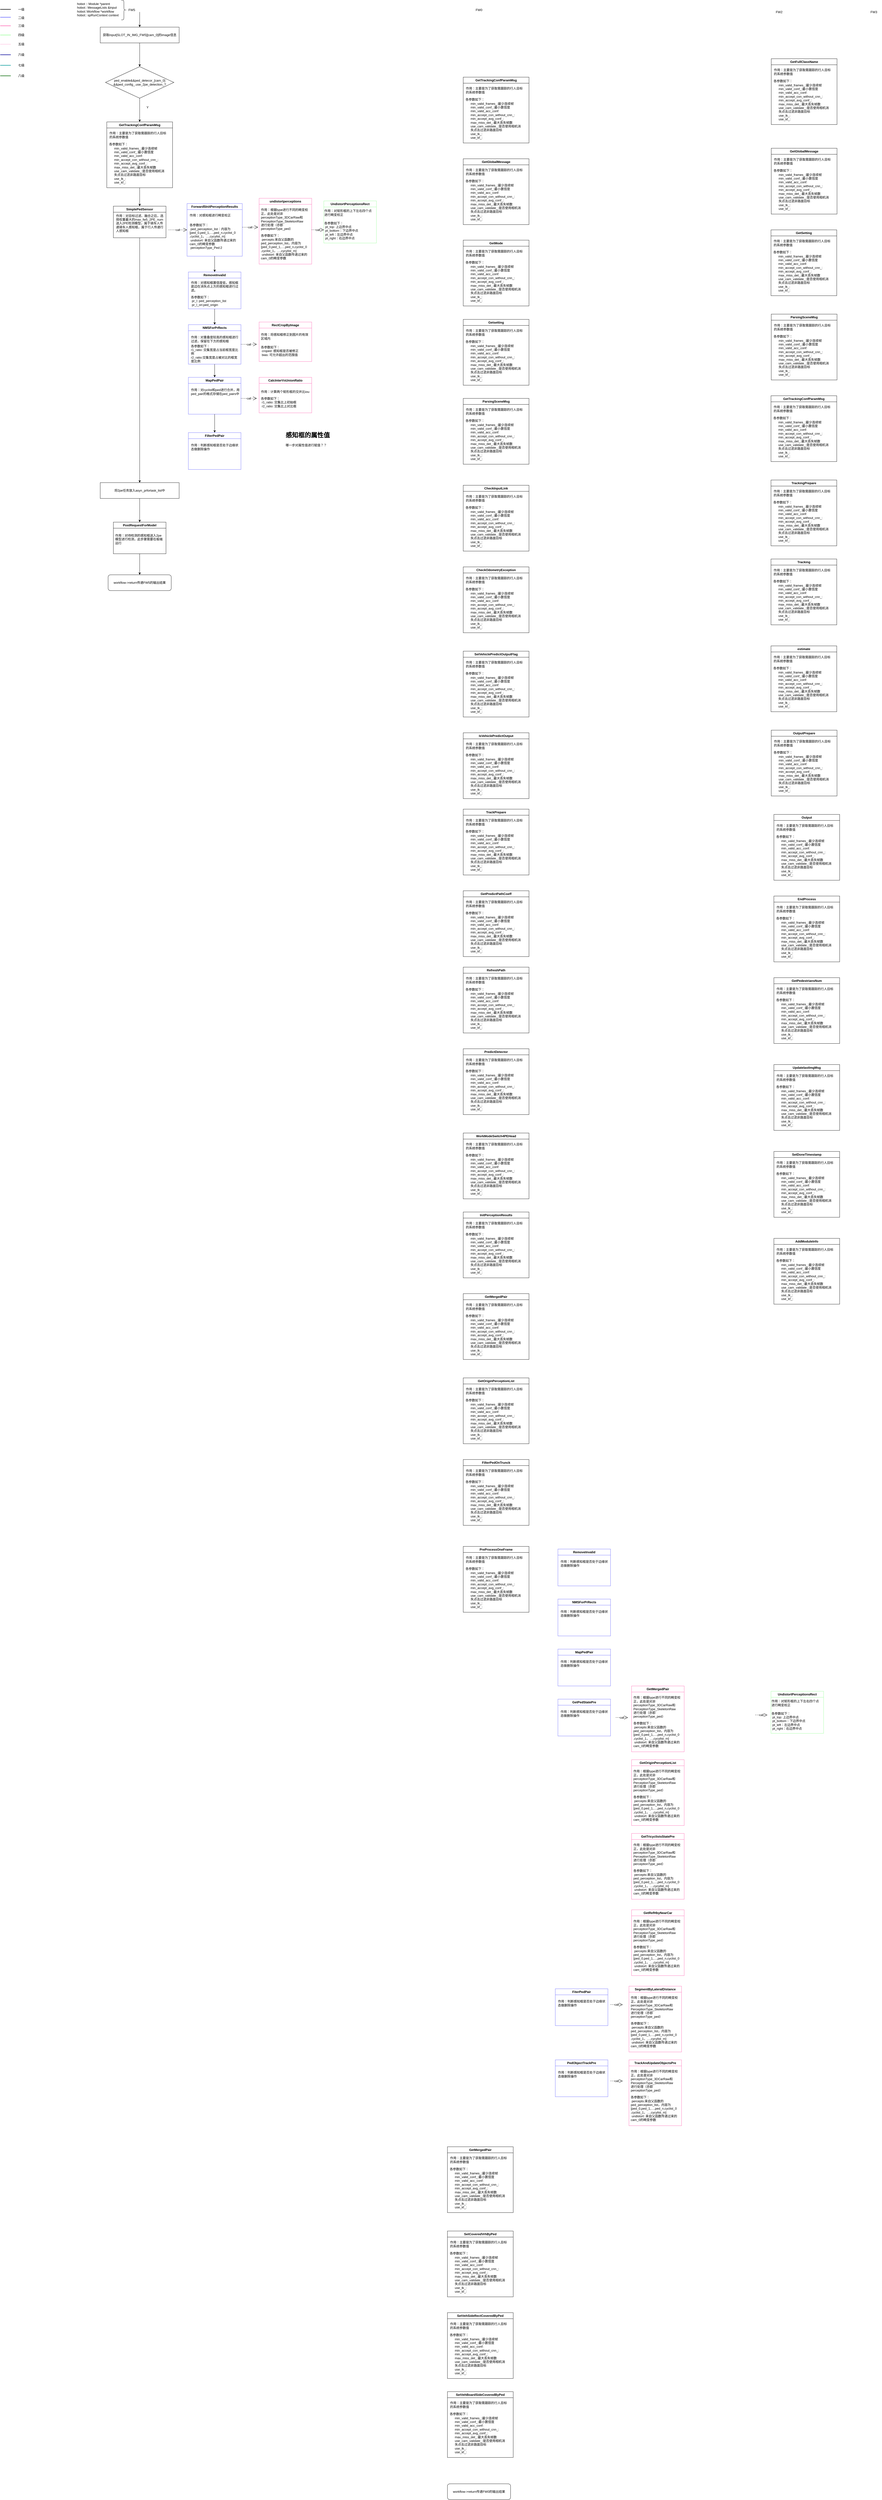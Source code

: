 <mxfile version="21.2.7" type="github">
  <diagram name="第 1 页" id="9pobnR72q5jy9rtLN9cD">
    <mxGraphModel dx="8935" dy="4592" grid="1" gridSize="10" guides="1" tooltips="1" connect="1" arrows="1" fold="1" page="1" pageScale="1" pageWidth="827" pageHeight="1169" math="0" shadow="0">
      <root>
        <mxCell id="0" />
        <mxCell id="1" parent="0" />
        <mxCell id="eINXOdEoiIzQeCJLC4Ov-2" value="FW5" style="text;html=1;strokeColor=none;fillColor=none;align=center;verticalAlign=middle;whiteSpace=wrap;rounded=0;" vertex="1" parent="1">
          <mxGeometry x="20" y="30" width="60" height="30" as="geometry" />
        </mxCell>
        <mxCell id="eINXOdEoiIzQeCJLC4Ov-3" value="FW0" style="text;html=1;strokeColor=none;fillColor=none;align=center;verticalAlign=middle;whiteSpace=wrap;rounded=0;" vertex="1" parent="1">
          <mxGeometry x="1340" y="30" width="60" height="30" as="geometry" />
        </mxCell>
        <mxCell id="eINXOdEoiIzQeCJLC4Ov-4" value="FW2" style="text;html=1;strokeColor=none;fillColor=none;align=center;verticalAlign=middle;whiteSpace=wrap;rounded=0;" vertex="1" parent="1">
          <mxGeometry x="2481" y="37.5" width="60" height="30" as="geometry" />
        </mxCell>
        <mxCell id="eINXOdEoiIzQeCJLC4Ov-5" value="FW3" style="text;html=1;strokeColor=none;fillColor=none;align=center;verticalAlign=middle;whiteSpace=wrap;rounded=0;" vertex="1" parent="1">
          <mxGeometry x="2841" y="37.5" width="60" height="30" as="geometry" />
        </mxCell>
        <mxCell id="eINXOdEoiIzQeCJLC4Ov-8" value="获取input[SLOT_IN_IMG_FW5][cam_0]的image信息" style="rounded=0;whiteSpace=wrap;html=1;" vertex="1" parent="1">
          <mxGeometry x="-70" y="110" width="300" height="60" as="geometry" />
        </mxCell>
        <mxCell id="eINXOdEoiIzQeCJLC4Ov-10" value="" style="shape=curlyBracket;whiteSpace=wrap;html=1;rounded=1;flipH=1;labelPosition=right;verticalLabelPosition=middle;align=left;verticalAlign=middle;" vertex="1" parent="1">
          <mxGeometry x="10" y="7.5" width="20" height="75" as="geometry" />
        </mxCell>
        <mxCell id="eINXOdEoiIzQeCJLC4Ov-11" value="hobot :: Module *parent&lt;br&gt;hobot:: MessageLists &amp;amp;input&lt;br&gt;hobot::Workflow *workflow&lt;br&gt;hobot:: spRunContext context" style="text;html=1;strokeColor=none;fillColor=none;align=left;verticalAlign=middle;whiteSpace=wrap;rounded=0;" vertex="1" parent="1">
          <mxGeometry x="-160" y="7.5" width="170" height="70" as="geometry" />
        </mxCell>
        <mxCell id="eINXOdEoiIzQeCJLC4Ov-12" value="" style="endArrow=classic;html=1;rounded=0;entryX=0.5;entryY=0;entryDx=0;entryDy=0;exitX=1;exitY=0.75;exitDx=0;exitDy=0;" edge="1" parent="1" source="eINXOdEoiIzQeCJLC4Ov-2" target="eINXOdEoiIzQeCJLC4Ov-8">
          <mxGeometry width="50" height="50" relative="1" as="geometry">
            <mxPoint x="90" y="50" as="sourcePoint" />
            <mxPoint x="140" as="targetPoint" />
          </mxGeometry>
        </mxCell>
        <mxCell id="eINXOdEoiIzQeCJLC4Ov-13" value="ped_enable&amp;amp;&amp;amp;ped_detecor_[cam_0]&lt;br&gt;&amp;amp;&amp;amp;ped_config_.use_2pe_detection_?" style="rhombus;whiteSpace=wrap;html=1;" vertex="1" parent="1">
          <mxGeometry x="-50" y="260" width="260" height="120" as="geometry" />
        </mxCell>
        <mxCell id="eINXOdEoiIzQeCJLC4Ov-15" value="GetTrackingConfParamMsg" style="swimlane;whiteSpace=wrap;html=1;" vertex="1" parent="1">
          <mxGeometry x="-45" y="470" width="250" height="250" as="geometry" />
        </mxCell>
        <mxCell id="eINXOdEoiIzQeCJLC4Ov-16" value="作用：主要是为了获取需跟踪的行人目标&lt;br&gt;的系统参数值" style="text;html=1;align=left;verticalAlign=middle;resizable=0;points=[];autosize=1;strokeColor=none;fillColor=none;" vertex="1" parent="eINXOdEoiIzQeCJLC4Ov-15">
          <mxGeometry x="7.5" y="30" width="240" height="40" as="geometry" />
        </mxCell>
        <mxCell id="eINXOdEoiIzQeCJLC4Ov-17" value="各参数如下：" style="text;html=1;strokeColor=none;fillColor=none;align=center;verticalAlign=middle;whiteSpace=wrap;rounded=0;" vertex="1" parent="eINXOdEoiIzQeCJLC4Ov-15">
          <mxGeometry y="70" width="90" height="30" as="geometry" />
        </mxCell>
        <mxCell id="eINXOdEoiIzQeCJLC4Ov-18" value="min_valid_frames_:最少连续帧&lt;br&gt;min_valid_conf_:最小置信度&lt;br&gt;min_valid_acc_conf:&lt;br&gt;min_accept_con_without_cnn_:&lt;br&gt;min_accept_avg_conf_:&lt;br&gt;max_miss_det_:最大丢失帧数&lt;br&gt;use_cam_validate_:是否使用相机消失点去过滤非路面目标&lt;br&gt;use_lk_:&lt;br&gt;use_kf_:" style="text;html=1;strokeColor=none;fillColor=none;align=left;verticalAlign=middle;whiteSpace=wrap;rounded=0;" vertex="1" parent="eINXOdEoiIzQeCJLC4Ov-15">
          <mxGeometry x="26.25" y="90" width="202.5" height="150" as="geometry" />
        </mxCell>
        <mxCell id="eINXOdEoiIzQeCJLC4Ov-19" value="SimplePedSensor" style="swimlane;whiteSpace=wrap;html=1;" vertex="1" parent="1">
          <mxGeometry x="-20" y="790" width="200" height="120" as="geometry">
            <mxRectangle x="-60" y="790" width="140" height="30" as="alternateBounds" />
          </mxGeometry>
        </mxCell>
        <mxCell id="eINXOdEoiIzQeCJLC4Ov-87" value="作用：对目标过滤、融合之后，选择权重最大的max_fw5_2PE_num送入2PE检测模型，属于骑车人传递骑车人感知框，属于行人传递行人感知框" style="text;html=1;strokeColor=none;fillColor=none;align=left;verticalAlign=middle;whiteSpace=wrap;rounded=0;" vertex="1" parent="eINXOdEoiIzQeCJLC4Ov-19">
          <mxGeometry x="7.5" y="30" width="190" height="70" as="geometry" />
        </mxCell>
        <mxCell id="eINXOdEoiIzQeCJLC4Ov-20" value="Forward5InitPerceptionResults" style="swimlane;whiteSpace=wrap;html=1;strokeColor=#6666FF;" vertex="1" parent="1">
          <mxGeometry x="260" y="780" width="210" height="200" as="geometry" />
        </mxCell>
        <mxCell id="eINXOdEoiIzQeCJLC4Ov-46" value="作用：对感知框进行畸变校正" style="text;html=1;strokeColor=none;fillColor=none;align=left;verticalAlign=middle;whiteSpace=wrap;rounded=0;" vertex="1" parent="eINXOdEoiIzQeCJLC4Ov-20">
          <mxGeometry x="7.5" y="30" width="190" height="30" as="geometry" />
        </mxCell>
        <mxCell id="eINXOdEoiIzQeCJLC4Ov-47" value="各参数如下：&lt;br&gt;&lt;span style=&quot;white-space: pre;&quot;&gt;	&lt;/span&gt;ped_perception_list：内容为&lt;br&gt;[ped_0,ped_1,…,ped_n,cyclist_0&lt;br&gt;,cyclist_1，…,cycylist_m]&lt;br&gt;&lt;span style=&quot;white-space: pre;&quot;&gt;	&lt;/span&gt;undistort: 来自父函数传递过来的cam_0的畸变参数&lt;br&gt;&lt;span style=&quot;white-space: pre;&quot;&gt;	&lt;/span&gt;perceptionType_Ped:2" style="text;html=1;strokeColor=none;fillColor=none;align=left;verticalAlign=middle;whiteSpace=wrap;rounded=0;" vertex="1" parent="eINXOdEoiIzQeCJLC4Ov-20">
          <mxGeometry x="7.5" y="70" width="185" height="110" as="geometry" />
        </mxCell>
        <mxCell id="eINXOdEoiIzQeCJLC4Ov-24" value="" style="line;strokeWidth=2;html=1;" vertex="1" parent="1">
          <mxGeometry x="-450" y="37.5" width="40" height="10" as="geometry" />
        </mxCell>
        <mxCell id="eINXOdEoiIzQeCJLC4Ov-25" value="" style="line;strokeWidth=2;html=1;strokeColor=#6666FF;" vertex="1" parent="1">
          <mxGeometry x="-450" y="67.5" width="40" height="10" as="geometry" />
        </mxCell>
        <mxCell id="eINXOdEoiIzQeCJLC4Ov-26" value="一级" style="text;html=1;strokeColor=none;fillColor=none;align=center;verticalAlign=middle;whiteSpace=wrap;rounded=0;" vertex="1" parent="1">
          <mxGeometry x="-400" y="27.5" width="60" height="30" as="geometry" />
        </mxCell>
        <mxCell id="eINXOdEoiIzQeCJLC4Ov-27" value="二级" style="text;html=1;strokeColor=none;fillColor=none;align=center;verticalAlign=middle;whiteSpace=wrap;rounded=0;" vertex="1" parent="1">
          <mxGeometry x="-400" y="60" width="60" height="30" as="geometry" />
        </mxCell>
        <mxCell id="eINXOdEoiIzQeCJLC4Ov-28" value="" style="line;strokeWidth=2;html=1;strokeColor=#FF66B3;" vertex="1" parent="1">
          <mxGeometry x="-450" y="100" width="40" height="10" as="geometry" />
        </mxCell>
        <mxCell id="eINXOdEoiIzQeCJLC4Ov-29" value="三级" style="text;html=1;strokeColor=none;fillColor=none;align=center;verticalAlign=middle;whiteSpace=wrap;rounded=0;" vertex="1" parent="1">
          <mxGeometry x="-400" y="90" width="60" height="30" as="geometry" />
        </mxCell>
        <mxCell id="eINXOdEoiIzQeCJLC4Ov-30" value="四级" style="text;html=1;strokeColor=none;fillColor=none;align=center;verticalAlign=middle;whiteSpace=wrap;rounded=0;" vertex="1" parent="1">
          <mxGeometry x="-400" y="125" width="60" height="30" as="geometry" />
        </mxCell>
        <mxCell id="eINXOdEoiIzQeCJLC4Ov-31" value="" style="line;strokeWidth=2;html=1;strokeColor=#99FF99;" vertex="1" parent="1">
          <mxGeometry x="-450" y="135" width="40" height="10" as="geometry" />
        </mxCell>
        <mxCell id="eINXOdEoiIzQeCJLC4Ov-32" value="" style="line;strokeWidth=2;html=1;strokeColor=#FFCCE6;" vertex="1" parent="1">
          <mxGeometry x="-450" y="170" width="40" height="10" as="geometry" />
        </mxCell>
        <mxCell id="eINXOdEoiIzQeCJLC4Ov-33" value="" style="line;strokeWidth=2;html=1;strokeColor=#000099;" vertex="1" parent="1">
          <mxGeometry x="-450" y="210" width="40" height="10" as="geometry" />
        </mxCell>
        <mxCell id="eINXOdEoiIzQeCJLC4Ov-34" value="" style="line;strokeWidth=2;html=1;strokeColor=#009999;" vertex="1" parent="1">
          <mxGeometry x="-450" y="250" width="40" height="10" as="geometry" />
        </mxCell>
        <mxCell id="eINXOdEoiIzQeCJLC4Ov-35" value="" style="line;strokeWidth=2;html=1;strokeColor=#006600;" vertex="1" parent="1">
          <mxGeometry x="-450" y="290" width="40" height="10" as="geometry" />
        </mxCell>
        <mxCell id="eINXOdEoiIzQeCJLC4Ov-36" value="undistortperceptions" style="swimlane;whiteSpace=wrap;html=1;strokeColor=#FF66B3;" vertex="1" parent="1">
          <mxGeometry x="534" y="760" width="200" height="250" as="geometry" />
        </mxCell>
        <mxCell id="eINXOdEoiIzQeCJLC4Ov-40" value="作用：根据type进行不同的畸变校正，此处是对非perceptionType_3DCarRaw和PerceptionType_SkeletonRaw&lt;br&gt;进行处理（亦即perceptionType_ped）" style="text;html=1;strokeColor=none;fillColor=none;align=left;verticalAlign=middle;whiteSpace=wrap;rounded=0;" vertex="1" parent="eINXOdEoiIzQeCJLC4Ov-36">
          <mxGeometry x="5" y="30" width="190" height="100" as="geometry" />
        </mxCell>
        <mxCell id="eINXOdEoiIzQeCJLC4Ov-45" value="各参数如下：&lt;br&gt;&lt;span style=&quot;white-space: pre;&quot;&gt;	&lt;/span&gt;percepts:来自父函数的ped_perception_list，内容为&lt;br&gt;[ped_0,ped_1,…,ped_n,cyclist_0&lt;br&gt;,cyclist_1，…,cycylist_m]&lt;br&gt;&lt;span style=&quot;white-space: pre;&quot;&gt;	&lt;/span&gt;undistort: 来自父函数传递过来的cam_0的畸变参数" style="text;html=1;strokeColor=none;fillColor=none;align=left;verticalAlign=middle;whiteSpace=wrap;rounded=0;" vertex="1" parent="eINXOdEoiIzQeCJLC4Ov-36">
          <mxGeometry x="5" y="130" width="185" height="110" as="geometry" />
        </mxCell>
        <mxCell id="eINXOdEoiIzQeCJLC4Ov-37" value="UndistortPerceptionsRect" style="swimlane;whiteSpace=wrap;html=1;strokeColor=#99FF99;" vertex="1" parent="1">
          <mxGeometry x="780" y="770" width="200" height="160" as="geometry" />
        </mxCell>
        <mxCell id="eINXOdEoiIzQeCJLC4Ov-38" value="作用：对矩形框的上下左右四个点进行畸变校正" style="text;html=1;strokeColor=none;fillColor=none;align=left;verticalAlign=middle;whiteSpace=wrap;rounded=0;" vertex="1" parent="eINXOdEoiIzQeCJLC4Ov-37">
          <mxGeometry y="30" width="190" height="30" as="geometry" />
        </mxCell>
        <mxCell id="eINXOdEoiIzQeCJLC4Ov-39" value="各参数如下：&lt;br&gt;&lt;span style=&quot;white-space: pre;&quot;&gt;	&lt;/span&gt;pt_top: 上边界中点&lt;br&gt;&lt;span style=&quot;white-space: pre;&quot;&gt;	&lt;/span&gt;pt_bottom：下边界中点&lt;br&gt;&lt;span style=&quot;white-space: pre;&quot;&gt;	&lt;/span&gt;pt_left：左边界中点&lt;br&gt;&lt;span style=&quot;white-space: pre;&quot;&gt;	&lt;/span&gt;pt_right：右边界中点" style="text;html=1;strokeColor=none;fillColor=none;align=left;verticalAlign=middle;whiteSpace=wrap;rounded=0;" vertex="1" parent="eINXOdEoiIzQeCJLC4Ov-37">
          <mxGeometry y="70" width="167.5" height="85" as="geometry" />
        </mxCell>
        <mxCell id="eINXOdEoiIzQeCJLC4Ov-41" value="五级" style="text;html=1;strokeColor=none;fillColor=none;align=center;verticalAlign=middle;whiteSpace=wrap;rounded=0;" vertex="1" parent="1">
          <mxGeometry x="-400" y="160" width="60" height="30" as="geometry" />
        </mxCell>
        <mxCell id="eINXOdEoiIzQeCJLC4Ov-42" value="六级" style="text;html=1;strokeColor=none;fillColor=none;align=center;verticalAlign=middle;whiteSpace=wrap;rounded=0;" vertex="1" parent="1">
          <mxGeometry x="-400" y="200" width="60" height="30" as="geometry" />
        </mxCell>
        <mxCell id="eINXOdEoiIzQeCJLC4Ov-43" value="七级" style="text;html=1;strokeColor=none;fillColor=none;align=center;verticalAlign=middle;whiteSpace=wrap;rounded=0;" vertex="1" parent="1">
          <mxGeometry x="-400" y="240" width="60" height="30" as="geometry" />
        </mxCell>
        <mxCell id="eINXOdEoiIzQeCJLC4Ov-44" value="八级" style="text;html=1;strokeColor=none;fillColor=none;align=center;verticalAlign=middle;whiteSpace=wrap;rounded=0;" vertex="1" parent="1">
          <mxGeometry x="-400" y="280" width="60" height="30" as="geometry" />
        </mxCell>
        <mxCell id="eINXOdEoiIzQeCJLC4Ov-48" value="" style="endArrow=classic;html=1;rounded=0;exitX=0.5;exitY=1;exitDx=0;exitDy=0;" edge="1" parent="1" source="eINXOdEoiIzQeCJLC4Ov-8" target="eINXOdEoiIzQeCJLC4Ov-13">
          <mxGeometry width="50" height="50" relative="1" as="geometry">
            <mxPoint x="520" y="580" as="sourcePoint" />
            <mxPoint x="570" y="530" as="targetPoint" />
          </mxGeometry>
        </mxCell>
        <mxCell id="eINXOdEoiIzQeCJLC4Ov-49" value="" style="endArrow=classic;html=1;rounded=0;entryX=0.5;entryY=0;entryDx=0;entryDy=0;exitX=0.5;exitY=1;exitDx=0;exitDy=0;" edge="1" parent="1" source="eINXOdEoiIzQeCJLC4Ov-13" target="eINXOdEoiIzQeCJLC4Ov-15">
          <mxGeometry width="50" height="50" relative="1" as="geometry">
            <mxPoint x="80" y="390" as="sourcePoint" />
            <mxPoint x="570" y="530" as="targetPoint" />
          </mxGeometry>
        </mxCell>
        <mxCell id="eINXOdEoiIzQeCJLC4Ov-50" value="" style="endArrow=classic;html=1;rounded=0;entryX=0.5;entryY=0;entryDx=0;entryDy=0;exitX=0.5;exitY=1;exitDx=0;exitDy=0;" edge="1" parent="1" source="eINXOdEoiIzQeCJLC4Ov-15" target="eINXOdEoiIzQeCJLC4Ov-19">
          <mxGeometry width="50" height="50" relative="1" as="geometry">
            <mxPoint x="83" y="730" as="sourcePoint" />
            <mxPoint x="570" y="530" as="targetPoint" />
          </mxGeometry>
        </mxCell>
        <mxCell id="eINXOdEoiIzQeCJLC4Ov-55" value="call" style="endArrow=open;endSize=12;dashed=1;html=1;rounded=0;entryX=0;entryY=0.5;entryDx=0;entryDy=0;" edge="1" parent="1" target="eINXOdEoiIzQeCJLC4Ov-20">
          <mxGeometry width="160" relative="1" as="geometry">
            <mxPoint x="190" y="880" as="sourcePoint" />
            <mxPoint x="260" y="900" as="targetPoint" />
          </mxGeometry>
        </mxCell>
        <mxCell id="eINXOdEoiIzQeCJLC4Ov-56" value="call" style="endArrow=open;endSize=12;dashed=1;html=1;rounded=0;" edge="1" parent="1">
          <mxGeometry width="160" relative="1" as="geometry">
            <mxPoint x="470" y="870" as="sourcePoint" />
            <mxPoint x="530" y="870" as="targetPoint" />
          </mxGeometry>
        </mxCell>
        <mxCell id="eINXOdEoiIzQeCJLC4Ov-57" value="call" style="endArrow=open;endSize=12;dashed=1;html=1;rounded=0;" edge="1" parent="1">
          <mxGeometry width="160" relative="1" as="geometry">
            <mxPoint x="734" y="879.58" as="sourcePoint" />
            <mxPoint x="780" y="880" as="targetPoint" />
          </mxGeometry>
        </mxCell>
        <mxCell id="eINXOdEoiIzQeCJLC4Ov-59" value="RemoveInvalid" style="swimlane;whiteSpace=wrap;html=1;strokeColor=#6666FF;" vertex="1" parent="1">
          <mxGeometry x="265" y="1040" width="200" height="140" as="geometry" />
        </mxCell>
        <mxCell id="eINXOdEoiIzQeCJLC4Ov-61" value="作用：对感知框置信度低，感知框底边在消失点上方的感知框进行过滤。" style="text;html=1;strokeColor=none;fillColor=none;align=left;verticalAlign=middle;whiteSpace=wrap;rounded=0;" vertex="1" parent="eINXOdEoiIzQeCJLC4Ov-59">
          <mxGeometry x="7.5" y="30" width="190" height="50" as="geometry" />
        </mxCell>
        <mxCell id="eINXOdEoiIzQeCJLC4Ov-62" value="各参数如下：&lt;br&gt;&lt;span style=&quot;white-space: pre;&quot;&gt;	&lt;/span&gt;pr_l: ped_perception_list&lt;br&gt;&lt;span style=&quot;white-space: pre;&quot;&gt;	&lt;/span&gt;pr_l_ori:ped_origin" style="text;html=1;strokeColor=none;fillColor=none;align=left;verticalAlign=middle;whiteSpace=wrap;rounded=0;" vertex="1" parent="eINXOdEoiIzQeCJLC4Ov-59">
          <mxGeometry x="7.5" y="79" width="185" height="61" as="geometry" />
        </mxCell>
        <mxCell id="eINXOdEoiIzQeCJLC4Ov-60" value="Y" style="text;html=1;strokeColor=none;fillColor=none;align=center;verticalAlign=middle;whiteSpace=wrap;rounded=0;" vertex="1" parent="1">
          <mxGeometry x="80" y="400" width="60" height="30" as="geometry" />
        </mxCell>
        <mxCell id="eINXOdEoiIzQeCJLC4Ov-63" value="" style="endArrow=classic;html=1;rounded=0;exitX=0.5;exitY=1;exitDx=0;exitDy=0;" edge="1" parent="1" source="eINXOdEoiIzQeCJLC4Ov-20" target="eINXOdEoiIzQeCJLC4Ov-59">
          <mxGeometry width="50" height="50" relative="1" as="geometry">
            <mxPoint x="580" y="1190" as="sourcePoint" />
            <mxPoint x="630" y="1140" as="targetPoint" />
          </mxGeometry>
        </mxCell>
        <mxCell id="eINXOdEoiIzQeCJLC4Ov-64" value="NMSForPrRects" style="swimlane;whiteSpace=wrap;html=1;strokeColor=#6666FF;" vertex="1" parent="1">
          <mxGeometry x="265" y="1240" width="200" height="150" as="geometry" />
        </mxCell>
        <mxCell id="eINXOdEoiIzQeCJLC4Ov-65" value="作用：对重叠度较高的感知框进行过滤，保留在下方的感知框" style="text;html=1;strokeColor=none;fillColor=none;align=left;verticalAlign=middle;whiteSpace=wrap;rounded=0;" vertex="1" parent="eINXOdEoiIzQeCJLC4Ov-64">
          <mxGeometry x="7.5" y="30" width="190" height="50" as="geometry" />
        </mxCell>
        <mxCell id="eINXOdEoiIzQeCJLC4Ov-66" value="各参数如下：&lt;br&gt;r1_ratio: 交集宽度占当前框宽度比例&lt;br&gt;r2_ratio:交集宽度占被对比的框宽度比例" style="text;html=1;strokeColor=none;fillColor=none;align=left;verticalAlign=middle;whiteSpace=wrap;rounded=0;" vertex="1" parent="eINXOdEoiIzQeCJLC4Ov-64">
          <mxGeometry x="7.5" y="79" width="185" height="61" as="geometry" />
        </mxCell>
        <mxCell id="eINXOdEoiIzQeCJLC4Ov-67" value="MapPedPair" style="swimlane;whiteSpace=wrap;html=1;strokeColor=#6666FF;" vertex="1" parent="1">
          <mxGeometry x="265" y="1440" width="200" height="140" as="geometry" />
        </mxCell>
        <mxCell id="eINXOdEoiIzQeCJLC4Ov-68" value="作用：对cyclist和ped进行合并，用ped_pair的格式存储在ped_pairs中" style="text;html=1;strokeColor=none;fillColor=none;align=left;verticalAlign=middle;whiteSpace=wrap;rounded=0;" vertex="1" parent="eINXOdEoiIzQeCJLC4Ov-67">
          <mxGeometry x="7.5" y="30" width="190" height="50" as="geometry" />
        </mxCell>
        <mxCell id="eINXOdEoiIzQeCJLC4Ov-70" value="FilterPedPair" style="swimlane;whiteSpace=wrap;html=1;strokeColor=#6666FF;" vertex="1" parent="1">
          <mxGeometry x="265" y="1650" width="200" height="140" as="geometry" />
        </mxCell>
        <mxCell id="eINXOdEoiIzQeCJLC4Ov-71" value="作用：判断感知框是否处于边缘状态做删除操作" style="text;html=1;strokeColor=none;fillColor=none;align=left;verticalAlign=middle;whiteSpace=wrap;rounded=0;" vertex="1" parent="eINXOdEoiIzQeCJLC4Ov-70">
          <mxGeometry x="7.5" y="30" width="190" height="50" as="geometry" />
        </mxCell>
        <mxCell id="eINXOdEoiIzQeCJLC4Ov-73" value="RectCropByImage" style="swimlane;whiteSpace=wrap;html=1;strokeColor=#FF66B3;" vertex="1" parent="1">
          <mxGeometry x="534" y="1230" width="200" height="150" as="geometry" />
        </mxCell>
        <mxCell id="eINXOdEoiIzQeCJLC4Ov-74" value="作用：将感知框修正到图片的有效区域内" style="text;html=1;strokeColor=none;fillColor=none;align=left;verticalAlign=middle;whiteSpace=wrap;rounded=0;" vertex="1" parent="eINXOdEoiIzQeCJLC4Ov-73">
          <mxGeometry x="5" y="30" width="190" height="50" as="geometry" />
        </mxCell>
        <mxCell id="eINXOdEoiIzQeCJLC4Ov-75" value="各参数如下：&lt;br&gt;&lt;span style=&quot;white-space: pre;&quot;&gt;	&lt;/span&gt;croped: 感知框是否被修正&lt;br&gt;&lt;span style=&quot;white-space: pre;&quot;&gt;	&lt;/span&gt;bias: 可允许超出的范围值" style="text;html=1;strokeColor=none;fillColor=none;align=left;verticalAlign=middle;whiteSpace=wrap;rounded=0;" vertex="1" parent="eINXOdEoiIzQeCJLC4Ov-73">
          <mxGeometry x="5" y="80" width="185" height="60" as="geometry" />
        </mxCell>
        <mxCell id="eINXOdEoiIzQeCJLC4Ov-76" value="" style="endArrow=classic;html=1;rounded=0;exitX=0.5;exitY=1;exitDx=0;exitDy=0;entryX=0.5;entryY=0;entryDx=0;entryDy=0;" edge="1" parent="1" source="eINXOdEoiIzQeCJLC4Ov-62" target="eINXOdEoiIzQeCJLC4Ov-64">
          <mxGeometry width="50" height="50" relative="1" as="geometry">
            <mxPoint x="550" y="1320" as="sourcePoint" />
            <mxPoint x="600" y="1270" as="targetPoint" />
          </mxGeometry>
        </mxCell>
        <mxCell id="eINXOdEoiIzQeCJLC4Ov-77" value="call" style="endArrow=open;endSize=12;dashed=1;html=1;rounded=0;" edge="1" parent="1">
          <mxGeometry width="160" relative="1" as="geometry">
            <mxPoint x="465" y="1314.58" as="sourcePoint" />
            <mxPoint x="525" y="1314.58" as="targetPoint" />
          </mxGeometry>
        </mxCell>
        <mxCell id="eINXOdEoiIzQeCJLC4Ov-78" value="" style="endArrow=classic;html=1;rounded=0;exitX=0.5;exitY=1;exitDx=0;exitDy=0;entryX=0.5;entryY=0;entryDx=0;entryDy=0;" edge="1" parent="1" source="eINXOdEoiIzQeCJLC4Ov-64" target="eINXOdEoiIzQeCJLC4Ov-67">
          <mxGeometry width="50" height="50" relative="1" as="geometry">
            <mxPoint x="550" y="1370" as="sourcePoint" />
            <mxPoint x="600" y="1320" as="targetPoint" />
          </mxGeometry>
        </mxCell>
        <mxCell id="eINXOdEoiIzQeCJLC4Ov-79" value="CalcInterVsUnionRatio" style="swimlane;whiteSpace=wrap;html=1;strokeColor=#FF66B3;" vertex="1" parent="1">
          <mxGeometry x="534" y="1440" width="200" height="135" as="geometry" />
        </mxCell>
        <mxCell id="eINXOdEoiIzQeCJLC4Ov-80" value="作用：计算两个矩形框的交并比iou" style="text;html=1;strokeColor=none;fillColor=none;align=left;verticalAlign=middle;whiteSpace=wrap;rounded=0;" vertex="1" parent="eINXOdEoiIzQeCJLC4Ov-79">
          <mxGeometry x="5" y="30" width="190" height="50" as="geometry" />
        </mxCell>
        <mxCell id="eINXOdEoiIzQeCJLC4Ov-81" value="各参数如下：&lt;br&gt;&lt;span style=&quot;white-space: pre;&quot;&gt;	&lt;/span&gt;r1_ratio: 交集比上初始框&lt;br&gt;&lt;span style=&quot;white-space: pre;&quot;&gt;	&lt;/span&gt;r2_ratio: 交集比上对比框" style="text;html=1;strokeColor=none;fillColor=none;align=left;verticalAlign=middle;whiteSpace=wrap;rounded=0;" vertex="1" parent="eINXOdEoiIzQeCJLC4Ov-79">
          <mxGeometry x="5" y="65" width="185" height="60" as="geometry" />
        </mxCell>
        <mxCell id="eINXOdEoiIzQeCJLC4Ov-83" value="call" style="endArrow=open;endSize=12;dashed=1;html=1;rounded=0;" edge="1" parent="1">
          <mxGeometry width="160" relative="1" as="geometry">
            <mxPoint x="465" y="1520" as="sourcePoint" />
            <mxPoint x="525" y="1520" as="targetPoint" />
          </mxGeometry>
        </mxCell>
        <mxCell id="eINXOdEoiIzQeCJLC4Ov-84" value="" style="endArrow=classic;html=1;rounded=0;exitX=0.5;exitY=1;exitDx=0;exitDy=0;entryX=0.5;entryY=0;entryDx=0;entryDy=0;" edge="1" parent="1" source="eINXOdEoiIzQeCJLC4Ov-67" target="eINXOdEoiIzQeCJLC4Ov-70">
          <mxGeometry width="50" height="50" relative="1" as="geometry">
            <mxPoint x="550" y="1680" as="sourcePoint" />
            <mxPoint x="600" y="1630" as="targetPoint" />
          </mxGeometry>
        </mxCell>
        <mxCell id="eINXOdEoiIzQeCJLC4Ov-85" value="&lt;h1&gt;感知框的属性值&lt;/h1&gt;&lt;p&gt;哪一步对属性值进行赋值？？&lt;/p&gt;" style="text;html=1;strokeColor=none;fillColor=none;spacing=5;spacingTop=-20;whiteSpace=wrap;overflow=hidden;rounded=0;" vertex="1" parent="1">
          <mxGeometry x="630" y="1640" width="190" height="120" as="geometry" />
        </mxCell>
        <mxCell id="eINXOdEoiIzQeCJLC4Ov-86" value="将2pe任务放入asyn_prfortask_list中" style="rounded=0;whiteSpace=wrap;html=1;" vertex="1" parent="1">
          <mxGeometry x="-70" y="1840" width="300" height="60" as="geometry" />
        </mxCell>
        <mxCell id="eINXOdEoiIzQeCJLC4Ov-88" value="" style="endArrow=classic;html=1;rounded=0;exitX=0.5;exitY=1;exitDx=0;exitDy=0;entryX=0.5;entryY=0;entryDx=0;entryDy=0;" edge="1" parent="1" source="eINXOdEoiIzQeCJLC4Ov-19" target="eINXOdEoiIzQeCJLC4Ov-86">
          <mxGeometry width="50" height="50" relative="1" as="geometry">
            <mxPoint x="510" y="1190" as="sourcePoint" />
            <mxPoint x="20" y="1390" as="targetPoint" />
          </mxGeometry>
        </mxCell>
        <mxCell id="eINXOdEoiIzQeCJLC4Ov-89" value="PostRequestForModel" style="swimlane;whiteSpace=wrap;html=1;" vertex="1" parent="1">
          <mxGeometry x="-20" y="1990" width="200" height="120" as="geometry" />
        </mxCell>
        <mxCell id="eINXOdEoiIzQeCJLC4Ov-91" value="作用：对待检测的感知框送入2pe模型进行检测，此步骤需要在板端运行" style="text;html=1;strokeColor=none;fillColor=none;align=left;verticalAlign=middle;whiteSpace=wrap;rounded=0;" vertex="1" parent="eINXOdEoiIzQeCJLC4Ov-89">
          <mxGeometry x="5" y="30" width="190" height="70" as="geometry" />
        </mxCell>
        <mxCell id="eINXOdEoiIzQeCJLC4Ov-90" value="" style="endArrow=classic;html=1;rounded=0;exitX=0.5;exitY=1;exitDx=0;exitDy=0;" edge="1" parent="1" source="eINXOdEoiIzQeCJLC4Ov-86" target="eINXOdEoiIzQeCJLC4Ov-89">
          <mxGeometry width="50" height="50" relative="1" as="geometry">
            <mxPoint x="510" y="1930" as="sourcePoint" />
            <mxPoint x="560" y="1880" as="targetPoint" />
          </mxGeometry>
        </mxCell>
        <mxCell id="eINXOdEoiIzQeCJLC4Ov-92" value="workflow-&amp;gt;return传递FW5的输出结果" style="rounded=1;whiteSpace=wrap;html=1;" vertex="1" parent="1">
          <mxGeometry x="-40" y="2190" width="240" height="60" as="geometry" />
        </mxCell>
        <mxCell id="eINXOdEoiIzQeCJLC4Ov-93" value="" style="endArrow=classic;html=1;rounded=0;exitX=0.5;exitY=1;exitDx=0;exitDy=0;entryX=0.5;entryY=0;entryDx=0;entryDy=0;" edge="1" parent="1" source="eINXOdEoiIzQeCJLC4Ov-89" target="eINXOdEoiIzQeCJLC4Ov-92">
          <mxGeometry width="50" height="50" relative="1" as="geometry">
            <mxPoint x="510" y="1940" as="sourcePoint" />
            <mxPoint x="560" y="1890" as="targetPoint" />
          </mxGeometry>
        </mxCell>
        <mxCell id="eINXOdEoiIzQeCJLC4Ov-94" value="GetTrackingConfParamMsg" style="swimlane;whiteSpace=wrap;html=1;" vertex="1" parent="1">
          <mxGeometry x="1310" y="300" width="250" height="250" as="geometry" />
        </mxCell>
        <mxCell id="eINXOdEoiIzQeCJLC4Ov-95" value="作用：主要是为了获取需跟踪的行人目标&lt;br&gt;的系统参数值" style="text;html=1;align=left;verticalAlign=middle;resizable=0;points=[];autosize=1;strokeColor=none;fillColor=none;" vertex="1" parent="eINXOdEoiIzQeCJLC4Ov-94">
          <mxGeometry x="7.5" y="30" width="240" height="40" as="geometry" />
        </mxCell>
        <mxCell id="eINXOdEoiIzQeCJLC4Ov-96" value="各参数如下：" style="text;html=1;strokeColor=none;fillColor=none;align=center;verticalAlign=middle;whiteSpace=wrap;rounded=0;" vertex="1" parent="eINXOdEoiIzQeCJLC4Ov-94">
          <mxGeometry y="70" width="90" height="30" as="geometry" />
        </mxCell>
        <mxCell id="eINXOdEoiIzQeCJLC4Ov-97" value="min_valid_frames_:最少连续帧&lt;br&gt;min_valid_conf_:最小置信度&lt;br&gt;min_valid_acc_conf:&lt;br&gt;min_accept_con_without_cnn_:&lt;br&gt;min_accept_avg_conf_:&lt;br&gt;max_miss_det_:最大丢失帧数&lt;br&gt;use_cam_validate_:是否使用相机消失点去过滤非路面目标&lt;br&gt;use_lk_:&lt;br&gt;use_kf_:" style="text;html=1;strokeColor=none;fillColor=none;align=left;verticalAlign=middle;whiteSpace=wrap;rounded=0;" vertex="1" parent="eINXOdEoiIzQeCJLC4Ov-94">
          <mxGeometry x="26.25" y="90" width="202.5" height="150" as="geometry" />
        </mxCell>
        <mxCell id="eINXOdEoiIzQeCJLC4Ov-98" value="GetGlobalMessage" style="swimlane;whiteSpace=wrap;html=1;" vertex="1" parent="1">
          <mxGeometry x="1310" y="610" width="250" height="250" as="geometry" />
        </mxCell>
        <mxCell id="eINXOdEoiIzQeCJLC4Ov-99" value="作用：主要是为了获取需跟踪的行人目标&lt;br&gt;的系统参数值" style="text;html=1;align=left;verticalAlign=middle;resizable=0;points=[];autosize=1;strokeColor=none;fillColor=none;" vertex="1" parent="eINXOdEoiIzQeCJLC4Ov-98">
          <mxGeometry x="7.5" y="30" width="240" height="40" as="geometry" />
        </mxCell>
        <mxCell id="eINXOdEoiIzQeCJLC4Ov-100" value="各参数如下：" style="text;html=1;strokeColor=none;fillColor=none;align=center;verticalAlign=middle;whiteSpace=wrap;rounded=0;" vertex="1" parent="eINXOdEoiIzQeCJLC4Ov-98">
          <mxGeometry y="70" width="90" height="30" as="geometry" />
        </mxCell>
        <mxCell id="eINXOdEoiIzQeCJLC4Ov-101" value="min_valid_frames_:最少连续帧&lt;br&gt;min_valid_conf_:最小置信度&lt;br&gt;min_valid_acc_conf:&lt;br&gt;min_accept_con_without_cnn_:&lt;br&gt;min_accept_avg_conf_:&lt;br&gt;max_miss_det_:最大丢失帧数&lt;br&gt;use_cam_validate_:是否使用相机消失点去过滤非路面目标&lt;br&gt;use_lk_:&lt;br&gt;use_kf_:" style="text;html=1;strokeColor=none;fillColor=none;align=left;verticalAlign=middle;whiteSpace=wrap;rounded=0;" vertex="1" parent="eINXOdEoiIzQeCJLC4Ov-98">
          <mxGeometry x="26.25" y="90" width="202.5" height="150" as="geometry" />
        </mxCell>
        <mxCell id="eINXOdEoiIzQeCJLC4Ov-102" value="GetMode" style="swimlane;whiteSpace=wrap;html=1;" vertex="1" parent="1">
          <mxGeometry x="1310" y="919" width="250" height="250" as="geometry" />
        </mxCell>
        <mxCell id="eINXOdEoiIzQeCJLC4Ov-103" value="作用：主要是为了获取需跟踪的行人目标&lt;br&gt;的系统参数值" style="text;html=1;align=left;verticalAlign=middle;resizable=0;points=[];autosize=1;strokeColor=none;fillColor=none;" vertex="1" parent="eINXOdEoiIzQeCJLC4Ov-102">
          <mxGeometry x="7.5" y="30" width="240" height="40" as="geometry" />
        </mxCell>
        <mxCell id="eINXOdEoiIzQeCJLC4Ov-104" value="各参数如下：" style="text;html=1;strokeColor=none;fillColor=none;align=center;verticalAlign=middle;whiteSpace=wrap;rounded=0;" vertex="1" parent="eINXOdEoiIzQeCJLC4Ov-102">
          <mxGeometry y="70" width="90" height="30" as="geometry" />
        </mxCell>
        <mxCell id="eINXOdEoiIzQeCJLC4Ov-105" value="min_valid_frames_:最少连续帧&lt;br&gt;min_valid_conf_:最小置信度&lt;br&gt;min_valid_acc_conf:&lt;br&gt;min_accept_con_without_cnn_:&lt;br&gt;min_accept_avg_conf_:&lt;br&gt;max_miss_det_:最大丢失帧数&lt;br&gt;use_cam_validate_:是否使用相机消失点去过滤非路面目标&lt;br&gt;use_lk_:&lt;br&gt;use_kf_:" style="text;html=1;strokeColor=none;fillColor=none;align=left;verticalAlign=middle;whiteSpace=wrap;rounded=0;" vertex="1" parent="eINXOdEoiIzQeCJLC4Ov-102">
          <mxGeometry x="26.25" y="90" width="202.5" height="150" as="geometry" />
        </mxCell>
        <mxCell id="eINXOdEoiIzQeCJLC4Ov-106" value="Getsetting" style="swimlane;whiteSpace=wrap;html=1;" vertex="1" parent="1">
          <mxGeometry x="1310" y="1220" width="250" height="250" as="geometry" />
        </mxCell>
        <mxCell id="eINXOdEoiIzQeCJLC4Ov-107" value="作用：主要是为了获取需跟踪的行人目标&lt;br&gt;的系统参数值" style="text;html=1;align=left;verticalAlign=middle;resizable=0;points=[];autosize=1;strokeColor=none;fillColor=none;" vertex="1" parent="eINXOdEoiIzQeCJLC4Ov-106">
          <mxGeometry x="7.5" y="30" width="240" height="40" as="geometry" />
        </mxCell>
        <mxCell id="eINXOdEoiIzQeCJLC4Ov-108" value="各参数如下：" style="text;html=1;strokeColor=none;fillColor=none;align=center;verticalAlign=middle;whiteSpace=wrap;rounded=0;" vertex="1" parent="eINXOdEoiIzQeCJLC4Ov-106">
          <mxGeometry y="70" width="90" height="30" as="geometry" />
        </mxCell>
        <mxCell id="eINXOdEoiIzQeCJLC4Ov-109" value="min_valid_frames_:最少连续帧&lt;br&gt;min_valid_conf_:最小置信度&lt;br&gt;min_valid_acc_conf:&lt;br&gt;min_accept_con_without_cnn_:&lt;br&gt;min_accept_avg_conf_:&lt;br&gt;max_miss_det_:最大丢失帧数&lt;br&gt;use_cam_validate_:是否使用相机消失点去过滤非路面目标&lt;br&gt;use_lk_:&lt;br&gt;use_kf_:" style="text;html=1;strokeColor=none;fillColor=none;align=left;verticalAlign=middle;whiteSpace=wrap;rounded=0;" vertex="1" parent="eINXOdEoiIzQeCJLC4Ov-106">
          <mxGeometry x="26.25" y="90" width="202.5" height="150" as="geometry" />
        </mxCell>
        <mxCell id="eINXOdEoiIzQeCJLC4Ov-110" value="ParsingSceneMsg" style="swimlane;whiteSpace=wrap;html=1;" vertex="1" parent="1">
          <mxGeometry x="1310" y="1520" width="250" height="250" as="geometry" />
        </mxCell>
        <mxCell id="eINXOdEoiIzQeCJLC4Ov-111" value="作用：主要是为了获取需跟踪的行人目标&lt;br&gt;的系统参数值" style="text;html=1;align=left;verticalAlign=middle;resizable=0;points=[];autosize=1;strokeColor=none;fillColor=none;" vertex="1" parent="eINXOdEoiIzQeCJLC4Ov-110">
          <mxGeometry x="7.5" y="30" width="240" height="40" as="geometry" />
        </mxCell>
        <mxCell id="eINXOdEoiIzQeCJLC4Ov-112" value="各参数如下：" style="text;html=1;strokeColor=none;fillColor=none;align=center;verticalAlign=middle;whiteSpace=wrap;rounded=0;" vertex="1" parent="eINXOdEoiIzQeCJLC4Ov-110">
          <mxGeometry y="70" width="90" height="30" as="geometry" />
        </mxCell>
        <mxCell id="eINXOdEoiIzQeCJLC4Ov-113" value="min_valid_frames_:最少连续帧&lt;br&gt;min_valid_conf_:最小置信度&lt;br&gt;min_valid_acc_conf:&lt;br&gt;min_accept_con_without_cnn_:&lt;br&gt;min_accept_avg_conf_:&lt;br&gt;max_miss_det_:最大丢失帧数&lt;br&gt;use_cam_validate_:是否使用相机消失点去过滤非路面目标&lt;br&gt;use_lk_:&lt;br&gt;use_kf_:" style="text;html=1;strokeColor=none;fillColor=none;align=left;verticalAlign=middle;whiteSpace=wrap;rounded=0;" vertex="1" parent="eINXOdEoiIzQeCJLC4Ov-110">
          <mxGeometry x="26.25" y="90" width="202.5" height="150" as="geometry" />
        </mxCell>
        <mxCell id="eINXOdEoiIzQeCJLC4Ov-114" value="CheckInputLink" style="swimlane;whiteSpace=wrap;html=1;" vertex="1" parent="1">
          <mxGeometry x="1310" y="1850" width="250" height="250" as="geometry" />
        </mxCell>
        <mxCell id="eINXOdEoiIzQeCJLC4Ov-115" value="作用：主要是为了获取需跟踪的行人目标&lt;br&gt;的系统参数值" style="text;html=1;align=left;verticalAlign=middle;resizable=0;points=[];autosize=1;strokeColor=none;fillColor=none;" vertex="1" parent="eINXOdEoiIzQeCJLC4Ov-114">
          <mxGeometry x="7.5" y="30" width="240" height="40" as="geometry" />
        </mxCell>
        <mxCell id="eINXOdEoiIzQeCJLC4Ov-116" value="各参数如下：" style="text;html=1;strokeColor=none;fillColor=none;align=center;verticalAlign=middle;whiteSpace=wrap;rounded=0;" vertex="1" parent="eINXOdEoiIzQeCJLC4Ov-114">
          <mxGeometry y="70" width="90" height="30" as="geometry" />
        </mxCell>
        <mxCell id="eINXOdEoiIzQeCJLC4Ov-117" value="min_valid_frames_:最少连续帧&lt;br&gt;min_valid_conf_:最小置信度&lt;br&gt;min_valid_acc_conf:&lt;br&gt;min_accept_con_without_cnn_:&lt;br&gt;min_accept_avg_conf_:&lt;br&gt;max_miss_det_:最大丢失帧数&lt;br&gt;use_cam_validate_:是否使用相机消失点去过滤非路面目标&lt;br&gt;use_lk_:&lt;br&gt;use_kf_:" style="text;html=1;strokeColor=none;fillColor=none;align=left;verticalAlign=middle;whiteSpace=wrap;rounded=0;" vertex="1" parent="eINXOdEoiIzQeCJLC4Ov-114">
          <mxGeometry x="26.25" y="90" width="202.5" height="150" as="geometry" />
        </mxCell>
        <mxCell id="eINXOdEoiIzQeCJLC4Ov-118" value="CheckOdometryException" style="swimlane;whiteSpace=wrap;html=1;" vertex="1" parent="1">
          <mxGeometry x="1310" y="2160" width="250" height="250" as="geometry" />
        </mxCell>
        <mxCell id="eINXOdEoiIzQeCJLC4Ov-119" value="作用：主要是为了获取需跟踪的行人目标&lt;br&gt;的系统参数值" style="text;html=1;align=left;verticalAlign=middle;resizable=0;points=[];autosize=1;strokeColor=none;fillColor=none;" vertex="1" parent="eINXOdEoiIzQeCJLC4Ov-118">
          <mxGeometry x="7.5" y="30" width="240" height="40" as="geometry" />
        </mxCell>
        <mxCell id="eINXOdEoiIzQeCJLC4Ov-120" value="各参数如下：" style="text;html=1;strokeColor=none;fillColor=none;align=center;verticalAlign=middle;whiteSpace=wrap;rounded=0;" vertex="1" parent="eINXOdEoiIzQeCJLC4Ov-118">
          <mxGeometry y="70" width="90" height="30" as="geometry" />
        </mxCell>
        <mxCell id="eINXOdEoiIzQeCJLC4Ov-121" value="min_valid_frames_:最少连续帧&lt;br&gt;min_valid_conf_:最小置信度&lt;br&gt;min_valid_acc_conf:&lt;br&gt;min_accept_con_without_cnn_:&lt;br&gt;min_accept_avg_conf_:&lt;br&gt;max_miss_det_:最大丢失帧数&lt;br&gt;use_cam_validate_:是否使用相机消失点去过滤非路面目标&lt;br&gt;use_lk_:&lt;br&gt;use_kf_:" style="text;html=1;strokeColor=none;fillColor=none;align=left;verticalAlign=middle;whiteSpace=wrap;rounded=0;" vertex="1" parent="eINXOdEoiIzQeCJLC4Ov-118">
          <mxGeometry x="26.25" y="90" width="202.5" height="150" as="geometry" />
        </mxCell>
        <mxCell id="eINXOdEoiIzQeCJLC4Ov-122" value="SetVehiclePredictOutputFlag" style="swimlane;whiteSpace=wrap;html=1;" vertex="1" parent="1">
          <mxGeometry x="1310" y="2480" width="250" height="250" as="geometry" />
        </mxCell>
        <mxCell id="eINXOdEoiIzQeCJLC4Ov-123" value="作用：主要是为了获取需跟踪的行人目标&lt;br&gt;的系统参数值" style="text;html=1;align=left;verticalAlign=middle;resizable=0;points=[];autosize=1;strokeColor=none;fillColor=none;" vertex="1" parent="eINXOdEoiIzQeCJLC4Ov-122">
          <mxGeometry x="7.5" y="30" width="240" height="40" as="geometry" />
        </mxCell>
        <mxCell id="eINXOdEoiIzQeCJLC4Ov-124" value="各参数如下：" style="text;html=1;strokeColor=none;fillColor=none;align=center;verticalAlign=middle;whiteSpace=wrap;rounded=0;" vertex="1" parent="eINXOdEoiIzQeCJLC4Ov-122">
          <mxGeometry y="70" width="90" height="30" as="geometry" />
        </mxCell>
        <mxCell id="eINXOdEoiIzQeCJLC4Ov-125" value="min_valid_frames_:最少连续帧&lt;br&gt;min_valid_conf_:最小置信度&lt;br&gt;min_valid_acc_conf:&lt;br&gt;min_accept_con_without_cnn_:&lt;br&gt;min_accept_avg_conf_:&lt;br&gt;max_miss_det_:最大丢失帧数&lt;br&gt;use_cam_validate_:是否使用相机消失点去过滤非路面目标&lt;br&gt;use_lk_:&lt;br&gt;use_kf_:" style="text;html=1;strokeColor=none;fillColor=none;align=left;verticalAlign=middle;whiteSpace=wrap;rounded=0;" vertex="1" parent="eINXOdEoiIzQeCJLC4Ov-122">
          <mxGeometry x="26.25" y="90" width="202.5" height="150" as="geometry" />
        </mxCell>
        <mxCell id="eINXOdEoiIzQeCJLC4Ov-126" value="IsVehiclePredictOutput" style="swimlane;whiteSpace=wrap;html=1;" vertex="1" parent="1">
          <mxGeometry x="1310" y="2790" width="250" height="250" as="geometry" />
        </mxCell>
        <mxCell id="eINXOdEoiIzQeCJLC4Ov-127" value="作用：主要是为了获取需跟踪的行人目标&lt;br&gt;的系统参数值" style="text;html=1;align=left;verticalAlign=middle;resizable=0;points=[];autosize=1;strokeColor=none;fillColor=none;" vertex="1" parent="eINXOdEoiIzQeCJLC4Ov-126">
          <mxGeometry x="7.5" y="30" width="240" height="40" as="geometry" />
        </mxCell>
        <mxCell id="eINXOdEoiIzQeCJLC4Ov-128" value="各参数如下：" style="text;html=1;strokeColor=none;fillColor=none;align=center;verticalAlign=middle;whiteSpace=wrap;rounded=0;" vertex="1" parent="eINXOdEoiIzQeCJLC4Ov-126">
          <mxGeometry y="70" width="90" height="30" as="geometry" />
        </mxCell>
        <mxCell id="eINXOdEoiIzQeCJLC4Ov-129" value="min_valid_frames_:最少连续帧&lt;br&gt;min_valid_conf_:最小置信度&lt;br&gt;min_valid_acc_conf:&lt;br&gt;min_accept_con_without_cnn_:&lt;br&gt;min_accept_avg_conf_:&lt;br&gt;max_miss_det_:最大丢失帧数&lt;br&gt;use_cam_validate_:是否使用相机消失点去过滤非路面目标&lt;br&gt;use_lk_:&lt;br&gt;use_kf_:" style="text;html=1;strokeColor=none;fillColor=none;align=left;verticalAlign=middle;whiteSpace=wrap;rounded=0;" vertex="1" parent="eINXOdEoiIzQeCJLC4Ov-126">
          <mxGeometry x="26.25" y="90" width="202.5" height="150" as="geometry" />
        </mxCell>
        <mxCell id="eINXOdEoiIzQeCJLC4Ov-130" value="TrackPrepare" style="swimlane;whiteSpace=wrap;html=1;" vertex="1" parent="1">
          <mxGeometry x="1310" y="3080" width="250" height="250" as="geometry" />
        </mxCell>
        <mxCell id="eINXOdEoiIzQeCJLC4Ov-131" value="作用：主要是为了获取需跟踪的行人目标&lt;br&gt;的系统参数值" style="text;html=1;align=left;verticalAlign=middle;resizable=0;points=[];autosize=1;strokeColor=none;fillColor=none;" vertex="1" parent="eINXOdEoiIzQeCJLC4Ov-130">
          <mxGeometry x="7.5" y="30" width="240" height="40" as="geometry" />
        </mxCell>
        <mxCell id="eINXOdEoiIzQeCJLC4Ov-132" value="各参数如下：" style="text;html=1;strokeColor=none;fillColor=none;align=center;verticalAlign=middle;whiteSpace=wrap;rounded=0;" vertex="1" parent="eINXOdEoiIzQeCJLC4Ov-130">
          <mxGeometry y="70" width="90" height="30" as="geometry" />
        </mxCell>
        <mxCell id="eINXOdEoiIzQeCJLC4Ov-133" value="min_valid_frames_:最少连续帧&lt;br&gt;min_valid_conf_:最小置信度&lt;br&gt;min_valid_acc_conf:&lt;br&gt;min_accept_con_without_cnn_:&lt;br&gt;min_accept_avg_conf_:&lt;br&gt;max_miss_det_:最大丢失帧数&lt;br&gt;use_cam_validate_:是否使用相机消失点去过滤非路面目标&lt;br&gt;use_lk_:&lt;br&gt;use_kf_:" style="text;html=1;strokeColor=none;fillColor=none;align=left;verticalAlign=middle;whiteSpace=wrap;rounded=0;" vertex="1" parent="eINXOdEoiIzQeCJLC4Ov-130">
          <mxGeometry x="26.25" y="90" width="202.5" height="150" as="geometry" />
        </mxCell>
        <mxCell id="eINXOdEoiIzQeCJLC4Ov-134" value="GetPredictPathCoeff" style="swimlane;whiteSpace=wrap;html=1;" vertex="1" parent="1">
          <mxGeometry x="1310" y="3390" width="250" height="250" as="geometry" />
        </mxCell>
        <mxCell id="eINXOdEoiIzQeCJLC4Ov-135" value="作用：主要是为了获取需跟踪的行人目标&lt;br&gt;的系统参数值" style="text;html=1;align=left;verticalAlign=middle;resizable=0;points=[];autosize=1;strokeColor=none;fillColor=none;" vertex="1" parent="eINXOdEoiIzQeCJLC4Ov-134">
          <mxGeometry x="7.5" y="30" width="240" height="40" as="geometry" />
        </mxCell>
        <mxCell id="eINXOdEoiIzQeCJLC4Ov-136" value="各参数如下：" style="text;html=1;strokeColor=none;fillColor=none;align=center;verticalAlign=middle;whiteSpace=wrap;rounded=0;" vertex="1" parent="eINXOdEoiIzQeCJLC4Ov-134">
          <mxGeometry y="70" width="90" height="30" as="geometry" />
        </mxCell>
        <mxCell id="eINXOdEoiIzQeCJLC4Ov-137" value="min_valid_frames_:最少连续帧&lt;br&gt;min_valid_conf_:最小置信度&lt;br&gt;min_valid_acc_conf:&lt;br&gt;min_accept_con_without_cnn_:&lt;br&gt;min_accept_avg_conf_:&lt;br&gt;max_miss_det_:最大丢失帧数&lt;br&gt;use_cam_validate_:是否使用相机消失点去过滤非路面目标&lt;br&gt;use_lk_:&lt;br&gt;use_kf_:" style="text;html=1;strokeColor=none;fillColor=none;align=left;verticalAlign=middle;whiteSpace=wrap;rounded=0;" vertex="1" parent="eINXOdEoiIzQeCJLC4Ov-134">
          <mxGeometry x="26.25" y="90" width="202.5" height="150" as="geometry" />
        </mxCell>
        <mxCell id="eINXOdEoiIzQeCJLC4Ov-138" value="RefreshPath" style="swimlane;whiteSpace=wrap;html=1;" vertex="1" parent="1">
          <mxGeometry x="1310" y="3680" width="250" height="250" as="geometry" />
        </mxCell>
        <mxCell id="eINXOdEoiIzQeCJLC4Ov-139" value="作用：主要是为了获取需跟踪的行人目标&lt;br&gt;的系统参数值" style="text;html=1;align=left;verticalAlign=middle;resizable=0;points=[];autosize=1;strokeColor=none;fillColor=none;" vertex="1" parent="eINXOdEoiIzQeCJLC4Ov-138">
          <mxGeometry x="7.5" y="30" width="240" height="40" as="geometry" />
        </mxCell>
        <mxCell id="eINXOdEoiIzQeCJLC4Ov-140" value="各参数如下：" style="text;html=1;strokeColor=none;fillColor=none;align=center;verticalAlign=middle;whiteSpace=wrap;rounded=0;" vertex="1" parent="eINXOdEoiIzQeCJLC4Ov-138">
          <mxGeometry y="70" width="90" height="30" as="geometry" />
        </mxCell>
        <mxCell id="eINXOdEoiIzQeCJLC4Ov-141" value="min_valid_frames_:最少连续帧&lt;br&gt;min_valid_conf_:最小置信度&lt;br&gt;min_valid_acc_conf:&lt;br&gt;min_accept_con_without_cnn_:&lt;br&gt;min_accept_avg_conf_:&lt;br&gt;max_miss_det_:最大丢失帧数&lt;br&gt;use_cam_validate_:是否使用相机消失点去过滤非路面目标&lt;br&gt;use_lk_:&lt;br&gt;use_kf_:" style="text;html=1;strokeColor=none;fillColor=none;align=left;verticalAlign=middle;whiteSpace=wrap;rounded=0;" vertex="1" parent="eINXOdEoiIzQeCJLC4Ov-138">
          <mxGeometry x="26.25" y="90" width="202.5" height="150" as="geometry" />
        </mxCell>
        <mxCell id="eINXOdEoiIzQeCJLC4Ov-142" value="PredictDetector" style="swimlane;whiteSpace=wrap;html=1;" vertex="1" parent="1">
          <mxGeometry x="1310" y="3990" width="250" height="250" as="geometry" />
        </mxCell>
        <mxCell id="eINXOdEoiIzQeCJLC4Ov-143" value="作用：主要是为了获取需跟踪的行人目标&lt;br&gt;的系统参数值" style="text;html=1;align=left;verticalAlign=middle;resizable=0;points=[];autosize=1;strokeColor=none;fillColor=none;" vertex="1" parent="eINXOdEoiIzQeCJLC4Ov-142">
          <mxGeometry x="7.5" y="30" width="240" height="40" as="geometry" />
        </mxCell>
        <mxCell id="eINXOdEoiIzQeCJLC4Ov-144" value="各参数如下：" style="text;html=1;strokeColor=none;fillColor=none;align=center;verticalAlign=middle;whiteSpace=wrap;rounded=0;" vertex="1" parent="eINXOdEoiIzQeCJLC4Ov-142">
          <mxGeometry y="70" width="90" height="30" as="geometry" />
        </mxCell>
        <mxCell id="eINXOdEoiIzQeCJLC4Ov-145" value="min_valid_frames_:最少连续帧&lt;br&gt;min_valid_conf_:最小置信度&lt;br&gt;min_valid_acc_conf:&lt;br&gt;min_accept_con_without_cnn_:&lt;br&gt;min_accept_avg_conf_:&lt;br&gt;max_miss_det_:最大丢失帧数&lt;br&gt;use_cam_validate_:是否使用相机消失点去过滤非路面目标&lt;br&gt;use_lk_:&lt;br&gt;use_kf_:" style="text;html=1;strokeColor=none;fillColor=none;align=left;verticalAlign=middle;whiteSpace=wrap;rounded=0;" vertex="1" parent="eINXOdEoiIzQeCJLC4Ov-142">
          <mxGeometry x="26.25" y="90" width="202.5" height="150" as="geometry" />
        </mxCell>
        <mxCell id="eINXOdEoiIzQeCJLC4Ov-146" value="WorkModeSwitch4PEHead" style="swimlane;whiteSpace=wrap;html=1;" vertex="1" parent="1">
          <mxGeometry x="1310" y="4310" width="250" height="250" as="geometry" />
        </mxCell>
        <mxCell id="eINXOdEoiIzQeCJLC4Ov-147" value="作用：主要是为了获取需跟踪的行人目标&lt;br&gt;的系统参数值" style="text;html=1;align=left;verticalAlign=middle;resizable=0;points=[];autosize=1;strokeColor=none;fillColor=none;" vertex="1" parent="eINXOdEoiIzQeCJLC4Ov-146">
          <mxGeometry x="7.5" y="30" width="240" height="40" as="geometry" />
        </mxCell>
        <mxCell id="eINXOdEoiIzQeCJLC4Ov-148" value="各参数如下：" style="text;html=1;strokeColor=none;fillColor=none;align=center;verticalAlign=middle;whiteSpace=wrap;rounded=0;" vertex="1" parent="eINXOdEoiIzQeCJLC4Ov-146">
          <mxGeometry y="70" width="90" height="30" as="geometry" />
        </mxCell>
        <mxCell id="eINXOdEoiIzQeCJLC4Ov-149" value="min_valid_frames_:最少连续帧&lt;br&gt;min_valid_conf_:最小置信度&lt;br&gt;min_valid_acc_conf:&lt;br&gt;min_accept_con_without_cnn_:&lt;br&gt;min_accept_avg_conf_:&lt;br&gt;max_miss_det_:最大丢失帧数&lt;br&gt;use_cam_validate_:是否使用相机消失点去过滤非路面目标&lt;br&gt;use_lk_:&lt;br&gt;use_kf_:" style="text;html=1;strokeColor=none;fillColor=none;align=left;verticalAlign=middle;whiteSpace=wrap;rounded=0;" vertex="1" parent="eINXOdEoiIzQeCJLC4Ov-146">
          <mxGeometry x="26.25" y="90" width="202.5" height="150" as="geometry" />
        </mxCell>
        <mxCell id="eINXOdEoiIzQeCJLC4Ov-150" value="InitPerceptionResults" style="swimlane;whiteSpace=wrap;html=1;" vertex="1" parent="1">
          <mxGeometry x="1310" y="4610" width="250" height="250" as="geometry" />
        </mxCell>
        <mxCell id="eINXOdEoiIzQeCJLC4Ov-151" value="作用：主要是为了获取需跟踪的行人目标&lt;br&gt;的系统参数值" style="text;html=1;align=left;verticalAlign=middle;resizable=0;points=[];autosize=1;strokeColor=none;fillColor=none;" vertex="1" parent="eINXOdEoiIzQeCJLC4Ov-150">
          <mxGeometry x="7.5" y="30" width="240" height="40" as="geometry" />
        </mxCell>
        <mxCell id="eINXOdEoiIzQeCJLC4Ov-152" value="各参数如下：" style="text;html=1;strokeColor=none;fillColor=none;align=center;verticalAlign=middle;whiteSpace=wrap;rounded=0;" vertex="1" parent="eINXOdEoiIzQeCJLC4Ov-150">
          <mxGeometry y="70" width="90" height="30" as="geometry" />
        </mxCell>
        <mxCell id="eINXOdEoiIzQeCJLC4Ov-153" value="min_valid_frames_:最少连续帧&lt;br&gt;min_valid_conf_:最小置信度&lt;br&gt;min_valid_acc_conf:&lt;br&gt;min_accept_con_without_cnn_:&lt;br&gt;min_accept_avg_conf_:&lt;br&gt;max_miss_det_:最大丢失帧数&lt;br&gt;use_cam_validate_:是否使用相机消失点去过滤非路面目标&lt;br&gt;use_lk_:&lt;br&gt;use_kf_:" style="text;html=1;strokeColor=none;fillColor=none;align=left;verticalAlign=middle;whiteSpace=wrap;rounded=0;" vertex="1" parent="eINXOdEoiIzQeCJLC4Ov-150">
          <mxGeometry x="26.25" y="90" width="202.5" height="150" as="geometry" />
        </mxCell>
        <mxCell id="eINXOdEoiIzQeCJLC4Ov-154" value="GetMergedPair" style="swimlane;whiteSpace=wrap;html=1;" vertex="1" parent="1">
          <mxGeometry x="1310" y="4920" width="250" height="250" as="geometry" />
        </mxCell>
        <mxCell id="eINXOdEoiIzQeCJLC4Ov-155" value="作用：主要是为了获取需跟踪的行人目标&lt;br&gt;的系统参数值" style="text;html=1;align=left;verticalAlign=middle;resizable=0;points=[];autosize=1;strokeColor=none;fillColor=none;" vertex="1" parent="eINXOdEoiIzQeCJLC4Ov-154">
          <mxGeometry x="7.5" y="30" width="240" height="40" as="geometry" />
        </mxCell>
        <mxCell id="eINXOdEoiIzQeCJLC4Ov-156" value="各参数如下：" style="text;html=1;strokeColor=none;fillColor=none;align=center;verticalAlign=middle;whiteSpace=wrap;rounded=0;" vertex="1" parent="eINXOdEoiIzQeCJLC4Ov-154">
          <mxGeometry y="70" width="90" height="30" as="geometry" />
        </mxCell>
        <mxCell id="eINXOdEoiIzQeCJLC4Ov-157" value="min_valid_frames_:最少连续帧&lt;br&gt;min_valid_conf_:最小置信度&lt;br&gt;min_valid_acc_conf:&lt;br&gt;min_accept_con_without_cnn_:&lt;br&gt;min_accept_avg_conf_:&lt;br&gt;max_miss_det_:最大丢失帧数&lt;br&gt;use_cam_validate_:是否使用相机消失点去过滤非路面目标&lt;br&gt;use_lk_:&lt;br&gt;use_kf_:" style="text;html=1;strokeColor=none;fillColor=none;align=left;verticalAlign=middle;whiteSpace=wrap;rounded=0;" vertex="1" parent="eINXOdEoiIzQeCJLC4Ov-154">
          <mxGeometry x="26.25" y="90" width="202.5" height="150" as="geometry" />
        </mxCell>
        <mxCell id="eINXOdEoiIzQeCJLC4Ov-158" value="GetOriginPerceptionList" style="swimlane;whiteSpace=wrap;html=1;" vertex="1" parent="1">
          <mxGeometry x="1310" y="5240" width="250" height="250" as="geometry" />
        </mxCell>
        <mxCell id="eINXOdEoiIzQeCJLC4Ov-159" value="作用：主要是为了获取需跟踪的行人目标&lt;br&gt;的系统参数值" style="text;html=1;align=left;verticalAlign=middle;resizable=0;points=[];autosize=1;strokeColor=none;fillColor=none;" vertex="1" parent="eINXOdEoiIzQeCJLC4Ov-158">
          <mxGeometry x="7.5" y="30" width="240" height="40" as="geometry" />
        </mxCell>
        <mxCell id="eINXOdEoiIzQeCJLC4Ov-160" value="各参数如下：" style="text;html=1;strokeColor=none;fillColor=none;align=center;verticalAlign=middle;whiteSpace=wrap;rounded=0;" vertex="1" parent="eINXOdEoiIzQeCJLC4Ov-158">
          <mxGeometry y="70" width="90" height="30" as="geometry" />
        </mxCell>
        <mxCell id="eINXOdEoiIzQeCJLC4Ov-161" value="min_valid_frames_:最少连续帧&lt;br&gt;min_valid_conf_:最小置信度&lt;br&gt;min_valid_acc_conf:&lt;br&gt;min_accept_con_without_cnn_:&lt;br&gt;min_accept_avg_conf_:&lt;br&gt;max_miss_det_:最大丢失帧数&lt;br&gt;use_cam_validate_:是否使用相机消失点去过滤非路面目标&lt;br&gt;use_lk_:&lt;br&gt;use_kf_:" style="text;html=1;strokeColor=none;fillColor=none;align=left;verticalAlign=middle;whiteSpace=wrap;rounded=0;" vertex="1" parent="eINXOdEoiIzQeCJLC4Ov-158">
          <mxGeometry x="26.25" y="90" width="202.5" height="150" as="geometry" />
        </mxCell>
        <mxCell id="eINXOdEoiIzQeCJLC4Ov-162" value="FilterPedOnTrunck" style="swimlane;whiteSpace=wrap;html=1;" vertex="1" parent="1">
          <mxGeometry x="1310" y="5550" width="250" height="250" as="geometry" />
        </mxCell>
        <mxCell id="eINXOdEoiIzQeCJLC4Ov-163" value="作用：主要是为了获取需跟踪的行人目标&lt;br&gt;的系统参数值" style="text;html=1;align=left;verticalAlign=middle;resizable=0;points=[];autosize=1;strokeColor=none;fillColor=none;" vertex="1" parent="eINXOdEoiIzQeCJLC4Ov-162">
          <mxGeometry x="7.5" y="30" width="240" height="40" as="geometry" />
        </mxCell>
        <mxCell id="eINXOdEoiIzQeCJLC4Ov-164" value="各参数如下：" style="text;html=1;strokeColor=none;fillColor=none;align=center;verticalAlign=middle;whiteSpace=wrap;rounded=0;" vertex="1" parent="eINXOdEoiIzQeCJLC4Ov-162">
          <mxGeometry y="70" width="90" height="30" as="geometry" />
        </mxCell>
        <mxCell id="eINXOdEoiIzQeCJLC4Ov-165" value="min_valid_frames_:最少连续帧&lt;br&gt;min_valid_conf_:最小置信度&lt;br&gt;min_valid_acc_conf:&lt;br&gt;min_accept_con_without_cnn_:&lt;br&gt;min_accept_avg_conf_:&lt;br&gt;max_miss_det_:最大丢失帧数&lt;br&gt;use_cam_validate_:是否使用相机消失点去过滤非路面目标&lt;br&gt;use_lk_:&lt;br&gt;use_kf_:" style="text;html=1;strokeColor=none;fillColor=none;align=left;verticalAlign=middle;whiteSpace=wrap;rounded=0;" vertex="1" parent="eINXOdEoiIzQeCJLC4Ov-162">
          <mxGeometry x="26.25" y="90" width="202.5" height="150" as="geometry" />
        </mxCell>
        <mxCell id="eINXOdEoiIzQeCJLC4Ov-166" value="PreProcessOneFrame" style="swimlane;whiteSpace=wrap;html=1;" vertex="1" parent="1">
          <mxGeometry x="1310" y="5880" width="250" height="250" as="geometry" />
        </mxCell>
        <mxCell id="eINXOdEoiIzQeCJLC4Ov-167" value="作用：主要是为了获取需跟踪的行人目标&lt;br&gt;的系统参数值" style="text;html=1;align=left;verticalAlign=middle;resizable=0;points=[];autosize=1;strokeColor=none;fillColor=none;" vertex="1" parent="eINXOdEoiIzQeCJLC4Ov-166">
          <mxGeometry x="7.5" y="30" width="240" height="40" as="geometry" />
        </mxCell>
        <mxCell id="eINXOdEoiIzQeCJLC4Ov-168" value="各参数如下：" style="text;html=1;strokeColor=none;fillColor=none;align=center;verticalAlign=middle;whiteSpace=wrap;rounded=0;" vertex="1" parent="eINXOdEoiIzQeCJLC4Ov-166">
          <mxGeometry y="70" width="90" height="30" as="geometry" />
        </mxCell>
        <mxCell id="eINXOdEoiIzQeCJLC4Ov-169" value="min_valid_frames_:最少连续帧&lt;br&gt;min_valid_conf_:最小置信度&lt;br&gt;min_valid_acc_conf:&lt;br&gt;min_accept_con_without_cnn_:&lt;br&gt;min_accept_avg_conf_:&lt;br&gt;max_miss_det_:最大丢失帧数&lt;br&gt;use_cam_validate_:是否使用相机消失点去过滤非路面目标&lt;br&gt;use_lk_:&lt;br&gt;use_kf_:" style="text;html=1;strokeColor=none;fillColor=none;align=left;verticalAlign=middle;whiteSpace=wrap;rounded=0;" vertex="1" parent="eINXOdEoiIzQeCJLC4Ov-166">
          <mxGeometry x="26.25" y="90" width="202.5" height="150" as="geometry" />
        </mxCell>
        <mxCell id="eINXOdEoiIzQeCJLC4Ov-170" value="GetMergedPair" style="swimlane;whiteSpace=wrap;html=1;" vertex="1" parent="1">
          <mxGeometry x="1250" y="8160" width="250" height="250" as="geometry" />
        </mxCell>
        <mxCell id="eINXOdEoiIzQeCJLC4Ov-171" value="作用：主要是为了获取需跟踪的行人目标&lt;br&gt;的系统参数值" style="text;html=1;align=left;verticalAlign=middle;resizable=0;points=[];autosize=1;strokeColor=none;fillColor=none;" vertex="1" parent="eINXOdEoiIzQeCJLC4Ov-170">
          <mxGeometry x="7.5" y="30" width="240" height="40" as="geometry" />
        </mxCell>
        <mxCell id="eINXOdEoiIzQeCJLC4Ov-172" value="各参数如下：" style="text;html=1;strokeColor=none;fillColor=none;align=center;verticalAlign=middle;whiteSpace=wrap;rounded=0;" vertex="1" parent="eINXOdEoiIzQeCJLC4Ov-170">
          <mxGeometry y="70" width="90" height="30" as="geometry" />
        </mxCell>
        <mxCell id="eINXOdEoiIzQeCJLC4Ov-173" value="min_valid_frames_:最少连续帧&lt;br&gt;min_valid_conf_:最小置信度&lt;br&gt;min_valid_acc_conf:&lt;br&gt;min_accept_con_without_cnn_:&lt;br&gt;min_accept_avg_conf_:&lt;br&gt;max_miss_det_:最大丢失帧数&lt;br&gt;use_cam_validate_:是否使用相机消失点去过滤非路面目标&lt;br&gt;use_lk_:&lt;br&gt;use_kf_:" style="text;html=1;strokeColor=none;fillColor=none;align=left;verticalAlign=middle;whiteSpace=wrap;rounded=0;" vertex="1" parent="eINXOdEoiIzQeCJLC4Ov-170">
          <mxGeometry x="26.25" y="90" width="202.5" height="150" as="geometry" />
        </mxCell>
        <mxCell id="eINXOdEoiIzQeCJLC4Ov-174" value="SetCoveredVrhByPed" style="swimlane;whiteSpace=wrap;html=1;" vertex="1" parent="1">
          <mxGeometry x="1250" y="8480" width="250" height="250" as="geometry" />
        </mxCell>
        <mxCell id="eINXOdEoiIzQeCJLC4Ov-175" value="作用：主要是为了获取需跟踪的行人目标&lt;br&gt;的系统参数值" style="text;html=1;align=left;verticalAlign=middle;resizable=0;points=[];autosize=1;strokeColor=none;fillColor=none;" vertex="1" parent="eINXOdEoiIzQeCJLC4Ov-174">
          <mxGeometry x="7.5" y="30" width="240" height="40" as="geometry" />
        </mxCell>
        <mxCell id="eINXOdEoiIzQeCJLC4Ov-176" value="各参数如下：" style="text;html=1;strokeColor=none;fillColor=none;align=center;verticalAlign=middle;whiteSpace=wrap;rounded=0;" vertex="1" parent="eINXOdEoiIzQeCJLC4Ov-174">
          <mxGeometry y="70" width="90" height="30" as="geometry" />
        </mxCell>
        <mxCell id="eINXOdEoiIzQeCJLC4Ov-177" value="min_valid_frames_:最少连续帧&lt;br&gt;min_valid_conf_:最小置信度&lt;br&gt;min_valid_acc_conf:&lt;br&gt;min_accept_con_without_cnn_:&lt;br&gt;min_accept_avg_conf_:&lt;br&gt;max_miss_det_:最大丢失帧数&lt;br&gt;use_cam_validate_:是否使用相机消失点去过滤非路面目标&lt;br&gt;use_lk_:&lt;br&gt;use_kf_:" style="text;html=1;strokeColor=none;fillColor=none;align=left;verticalAlign=middle;whiteSpace=wrap;rounded=0;" vertex="1" parent="eINXOdEoiIzQeCJLC4Ov-174">
          <mxGeometry x="26.25" y="90" width="202.5" height="150" as="geometry" />
        </mxCell>
        <mxCell id="eINXOdEoiIzQeCJLC4Ov-178" value="SetVehSideRectCoveredByPed" style="swimlane;whiteSpace=wrap;html=1;" vertex="1" parent="1">
          <mxGeometry x="1250" y="8790" width="250" height="250" as="geometry" />
        </mxCell>
        <mxCell id="eINXOdEoiIzQeCJLC4Ov-179" value="作用：主要是为了获取需跟踪的行人目标&lt;br&gt;的系统参数值" style="text;html=1;align=left;verticalAlign=middle;resizable=0;points=[];autosize=1;strokeColor=none;fillColor=none;" vertex="1" parent="eINXOdEoiIzQeCJLC4Ov-178">
          <mxGeometry x="7.5" y="30" width="240" height="40" as="geometry" />
        </mxCell>
        <mxCell id="eINXOdEoiIzQeCJLC4Ov-180" value="各参数如下：" style="text;html=1;strokeColor=none;fillColor=none;align=center;verticalAlign=middle;whiteSpace=wrap;rounded=0;" vertex="1" parent="eINXOdEoiIzQeCJLC4Ov-178">
          <mxGeometry y="70" width="90" height="30" as="geometry" />
        </mxCell>
        <mxCell id="eINXOdEoiIzQeCJLC4Ov-181" value="min_valid_frames_:最少连续帧&lt;br&gt;min_valid_conf_:最小置信度&lt;br&gt;min_valid_acc_conf:&lt;br&gt;min_accept_con_without_cnn_:&lt;br&gt;min_accept_avg_conf_:&lt;br&gt;max_miss_det_:最大丢失帧数&lt;br&gt;use_cam_validate_:是否使用相机消失点去过滤非路面目标&lt;br&gt;use_lk_:&lt;br&gt;use_kf_:" style="text;html=1;strokeColor=none;fillColor=none;align=left;verticalAlign=middle;whiteSpace=wrap;rounded=0;" vertex="1" parent="eINXOdEoiIzQeCJLC4Ov-178">
          <mxGeometry x="26.25" y="90" width="202.5" height="150" as="geometry" />
        </mxCell>
        <mxCell id="eINXOdEoiIzQeCJLC4Ov-182" value="SetVehBoardSideCoveredByPed" style="swimlane;whiteSpace=wrap;html=1;" vertex="1" parent="1">
          <mxGeometry x="1250" y="9090" width="250" height="250" as="geometry" />
        </mxCell>
        <mxCell id="eINXOdEoiIzQeCJLC4Ov-183" value="作用：主要是为了获取需跟踪的行人目标&lt;br&gt;的系统参数值" style="text;html=1;align=left;verticalAlign=middle;resizable=0;points=[];autosize=1;strokeColor=none;fillColor=none;" vertex="1" parent="eINXOdEoiIzQeCJLC4Ov-182">
          <mxGeometry x="7.5" y="30" width="240" height="40" as="geometry" />
        </mxCell>
        <mxCell id="eINXOdEoiIzQeCJLC4Ov-184" value="各参数如下：" style="text;html=1;strokeColor=none;fillColor=none;align=center;verticalAlign=middle;whiteSpace=wrap;rounded=0;" vertex="1" parent="eINXOdEoiIzQeCJLC4Ov-182">
          <mxGeometry y="70" width="90" height="30" as="geometry" />
        </mxCell>
        <mxCell id="eINXOdEoiIzQeCJLC4Ov-185" value="min_valid_frames_:最少连续帧&lt;br&gt;min_valid_conf_:最小置信度&lt;br&gt;min_valid_acc_conf:&lt;br&gt;min_accept_con_without_cnn_:&lt;br&gt;min_accept_avg_conf_:&lt;br&gt;max_miss_det_:最大丢失帧数&lt;br&gt;use_cam_validate_:是否使用相机消失点去过滤非路面目标&lt;br&gt;use_lk_:&lt;br&gt;use_kf_:" style="text;html=1;strokeColor=none;fillColor=none;align=left;verticalAlign=middle;whiteSpace=wrap;rounded=0;" vertex="1" parent="eINXOdEoiIzQeCJLC4Ov-182">
          <mxGeometry x="26.25" y="90" width="202.5" height="150" as="geometry" />
        </mxCell>
        <mxCell id="eINXOdEoiIzQeCJLC4Ov-186" value="workflow-&amp;gt;return传递FW0的输出结果" style="rounded=1;whiteSpace=wrap;html=1;" vertex="1" parent="1">
          <mxGeometry x="1250" y="9440" width="240" height="60" as="geometry" />
        </mxCell>
        <mxCell id="eINXOdEoiIzQeCJLC4Ov-187" value="RemoveInvalid" style="swimlane;whiteSpace=wrap;html=1;strokeColor=#6666FF;" vertex="1" parent="1">
          <mxGeometry x="1670" y="5890" width="200" height="140" as="geometry" />
        </mxCell>
        <mxCell id="eINXOdEoiIzQeCJLC4Ov-188" value="作用：判断感知框是否处于边缘状态做删除操作" style="text;html=1;strokeColor=none;fillColor=none;align=left;verticalAlign=middle;whiteSpace=wrap;rounded=0;" vertex="1" parent="eINXOdEoiIzQeCJLC4Ov-187">
          <mxGeometry x="7.5" y="30" width="190" height="50" as="geometry" />
        </mxCell>
        <mxCell id="eINXOdEoiIzQeCJLC4Ov-189" value="NMSForPrRects" style="swimlane;whiteSpace=wrap;html=1;strokeColor=#6666FF;" vertex="1" parent="1">
          <mxGeometry x="1670" y="6080" width="200" height="140" as="geometry" />
        </mxCell>
        <mxCell id="eINXOdEoiIzQeCJLC4Ov-190" value="作用：判断感知框是否处于边缘状态做删除操作" style="text;html=1;strokeColor=none;fillColor=none;align=left;verticalAlign=middle;whiteSpace=wrap;rounded=0;" vertex="1" parent="eINXOdEoiIzQeCJLC4Ov-189">
          <mxGeometry x="7.5" y="30" width="190" height="50" as="geometry" />
        </mxCell>
        <mxCell id="eINXOdEoiIzQeCJLC4Ov-191" value="MapPedPair" style="swimlane;whiteSpace=wrap;html=1;strokeColor=#6666FF;" vertex="1" parent="1">
          <mxGeometry x="1670" y="6270" width="200" height="140" as="geometry" />
        </mxCell>
        <mxCell id="eINXOdEoiIzQeCJLC4Ov-192" value="作用：判断感知框是否处于边缘状态做删除操作" style="text;html=1;strokeColor=none;fillColor=none;align=left;verticalAlign=middle;whiteSpace=wrap;rounded=0;" vertex="1" parent="eINXOdEoiIzQeCJLC4Ov-191">
          <mxGeometry x="7.5" y="30" width="190" height="50" as="geometry" />
        </mxCell>
        <mxCell id="eINXOdEoiIzQeCJLC4Ov-193" value="GetPedStatePre" style="swimlane;whiteSpace=wrap;html=1;strokeColor=#6666FF;" vertex="1" parent="1">
          <mxGeometry x="1670" y="6460" width="200" height="140" as="geometry" />
        </mxCell>
        <mxCell id="eINXOdEoiIzQeCJLC4Ov-194" value="作用：判断感知框是否处于边缘状态做删除操作" style="text;html=1;strokeColor=none;fillColor=none;align=left;verticalAlign=middle;whiteSpace=wrap;rounded=0;" vertex="1" parent="eINXOdEoiIzQeCJLC4Ov-193">
          <mxGeometry x="7.5" y="30" width="190" height="50" as="geometry" />
        </mxCell>
        <mxCell id="eINXOdEoiIzQeCJLC4Ov-195" value="FiterPedPair" style="swimlane;whiteSpace=wrap;html=1;strokeColor=#6666FF;" vertex="1" parent="1">
          <mxGeometry x="1660" y="7560" width="200" height="140" as="geometry" />
        </mxCell>
        <mxCell id="eINXOdEoiIzQeCJLC4Ov-196" value="作用：判断感知框是否处于边缘状态做删除操作" style="text;html=1;strokeColor=none;fillColor=none;align=left;verticalAlign=middle;whiteSpace=wrap;rounded=0;" vertex="1" parent="eINXOdEoiIzQeCJLC4Ov-195">
          <mxGeometry x="7.5" y="30" width="190" height="50" as="geometry" />
        </mxCell>
        <mxCell id="eINXOdEoiIzQeCJLC4Ov-197" value="PedObjectTrackPre" style="swimlane;whiteSpace=wrap;html=1;strokeColor=#6666FF;" vertex="1" parent="1">
          <mxGeometry x="1660" y="7830" width="200" height="140" as="geometry" />
        </mxCell>
        <mxCell id="eINXOdEoiIzQeCJLC4Ov-198" value="作用：判断感知框是否处于边缘状态做删除操作" style="text;html=1;strokeColor=none;fillColor=none;align=left;verticalAlign=middle;whiteSpace=wrap;rounded=0;" vertex="1" parent="eINXOdEoiIzQeCJLC4Ov-197">
          <mxGeometry x="7.5" y="30" width="190" height="50" as="geometry" />
        </mxCell>
        <mxCell id="eINXOdEoiIzQeCJLC4Ov-199" value="GetMergedPair" style="swimlane;whiteSpace=wrap;html=1;strokeColor=#FF66B3;" vertex="1" parent="1">
          <mxGeometry x="1950" y="6410" width="200" height="250" as="geometry" />
        </mxCell>
        <mxCell id="eINXOdEoiIzQeCJLC4Ov-200" value="作用：根据type进行不同的畸变校正，此处是对非perceptionType_3DCarRaw和PerceptionType_SkeletonRaw&lt;br&gt;进行处理（亦即perceptionType_ped）" style="text;html=1;strokeColor=none;fillColor=none;align=left;verticalAlign=middle;whiteSpace=wrap;rounded=0;" vertex="1" parent="eINXOdEoiIzQeCJLC4Ov-199">
          <mxGeometry x="5" y="30" width="190" height="100" as="geometry" />
        </mxCell>
        <mxCell id="eINXOdEoiIzQeCJLC4Ov-201" value="各参数如下：&lt;br&gt;&lt;span style=&quot;white-space: pre;&quot;&gt;	&lt;/span&gt;percepts:来自父函数的ped_perception_list，内容为&lt;br&gt;[ped_0,ped_1,…,ped_n,cyclist_0&lt;br&gt;,cyclist_1，…,cycylist_m]&lt;br&gt;&lt;span style=&quot;white-space: pre;&quot;&gt;	&lt;/span&gt;undistort: 来自父函数传递过来的cam_0的畸变参数" style="text;html=1;strokeColor=none;fillColor=none;align=left;verticalAlign=middle;whiteSpace=wrap;rounded=0;" vertex="1" parent="eINXOdEoiIzQeCJLC4Ov-199">
          <mxGeometry x="5" y="130" width="185" height="110" as="geometry" />
        </mxCell>
        <mxCell id="eINXOdEoiIzQeCJLC4Ov-202" value="UndistortPerceptionsRect" style="swimlane;whiteSpace=wrap;html=1;strokeColor=#99FF99;" vertex="1" parent="1">
          <mxGeometry x="2480" y="6430" width="200" height="160" as="geometry" />
        </mxCell>
        <mxCell id="eINXOdEoiIzQeCJLC4Ov-203" value="作用：对矩形框的上下左右四个点进行畸变校正" style="text;html=1;strokeColor=none;fillColor=none;align=left;verticalAlign=middle;whiteSpace=wrap;rounded=0;" vertex="1" parent="eINXOdEoiIzQeCJLC4Ov-202">
          <mxGeometry y="30" width="190" height="30" as="geometry" />
        </mxCell>
        <mxCell id="eINXOdEoiIzQeCJLC4Ov-204" value="各参数如下：&lt;br&gt;&lt;span style=&quot;white-space: pre;&quot;&gt;	&lt;/span&gt;pt_top: 上边界中点&lt;br&gt;&lt;span style=&quot;white-space: pre;&quot;&gt;	&lt;/span&gt;pt_bottom：下边界中点&lt;br&gt;&lt;span style=&quot;white-space: pre;&quot;&gt;	&lt;/span&gt;pt_left：左边界中点&lt;br&gt;&lt;span style=&quot;white-space: pre;&quot;&gt;	&lt;/span&gt;pt_right：右边界中点" style="text;html=1;strokeColor=none;fillColor=none;align=left;verticalAlign=middle;whiteSpace=wrap;rounded=0;" vertex="1" parent="eINXOdEoiIzQeCJLC4Ov-202">
          <mxGeometry y="70" width="167.5" height="85" as="geometry" />
        </mxCell>
        <mxCell id="eINXOdEoiIzQeCJLC4Ov-205" value="call" style="endArrow=open;endSize=12;dashed=1;html=1;rounded=0;" edge="1" parent="1">
          <mxGeometry width="160" relative="1" as="geometry">
            <mxPoint x="2420" y="6520" as="sourcePoint" />
            <mxPoint x="2466" y="6520.42" as="targetPoint" />
          </mxGeometry>
        </mxCell>
        <mxCell id="eINXOdEoiIzQeCJLC4Ov-206" value="call" style="endArrow=open;endSize=12;dashed=1;html=1;rounded=0;" edge="1" parent="1">
          <mxGeometry width="160" relative="1" as="geometry">
            <mxPoint x="1890" y="6529.58" as="sourcePoint" />
            <mxPoint x="1936" y="6530" as="targetPoint" />
          </mxGeometry>
        </mxCell>
        <mxCell id="eINXOdEoiIzQeCJLC4Ov-207" value="GetOriginPerceptionList" style="swimlane;whiteSpace=wrap;html=1;strokeColor=#FF66B3;" vertex="1" parent="1">
          <mxGeometry x="1950" y="6690" width="200" height="250" as="geometry" />
        </mxCell>
        <mxCell id="eINXOdEoiIzQeCJLC4Ov-208" value="作用：根据type进行不同的畸变校正，此处是对非perceptionType_3DCarRaw和PerceptionType_SkeletonRaw&lt;br&gt;进行处理（亦即perceptionType_ped）" style="text;html=1;strokeColor=none;fillColor=none;align=left;verticalAlign=middle;whiteSpace=wrap;rounded=0;" vertex="1" parent="eINXOdEoiIzQeCJLC4Ov-207">
          <mxGeometry x="5" y="30" width="190" height="100" as="geometry" />
        </mxCell>
        <mxCell id="eINXOdEoiIzQeCJLC4Ov-209" value="各参数如下：&lt;br&gt;&lt;span style=&quot;white-space: pre;&quot;&gt;	&lt;/span&gt;percepts:来自父函数的ped_perception_list，内容为&lt;br&gt;[ped_0,ped_1,…,ped_n,cyclist_0&lt;br&gt;,cyclist_1，…,cycylist_m]&lt;br&gt;&lt;span style=&quot;white-space: pre;&quot;&gt;	&lt;/span&gt;undistort: 来自父函数传递过来的cam_0的畸变参数" style="text;html=1;strokeColor=none;fillColor=none;align=left;verticalAlign=middle;whiteSpace=wrap;rounded=0;" vertex="1" parent="eINXOdEoiIzQeCJLC4Ov-207">
          <mxGeometry x="5" y="130" width="185" height="110" as="geometry" />
        </mxCell>
        <mxCell id="eINXOdEoiIzQeCJLC4Ov-210" value="GetTricyclistsStatePre" style="swimlane;whiteSpace=wrap;html=1;strokeColor=#FF66B3;" vertex="1" parent="1">
          <mxGeometry x="1950" y="6970" width="200" height="250" as="geometry" />
        </mxCell>
        <mxCell id="eINXOdEoiIzQeCJLC4Ov-211" value="作用：根据type进行不同的畸变校正，此处是对非perceptionType_3DCarRaw和PerceptionType_SkeletonRaw&lt;br&gt;进行处理（亦即perceptionType_ped）" style="text;html=1;strokeColor=none;fillColor=none;align=left;verticalAlign=middle;whiteSpace=wrap;rounded=0;" vertex="1" parent="eINXOdEoiIzQeCJLC4Ov-210">
          <mxGeometry x="5" y="30" width="190" height="100" as="geometry" />
        </mxCell>
        <mxCell id="eINXOdEoiIzQeCJLC4Ov-212" value="各参数如下：&lt;br&gt;&lt;span style=&quot;white-space: pre;&quot;&gt;	&lt;/span&gt;percepts:来自父函数的ped_perception_list，内容为&lt;br&gt;[ped_0,ped_1,…,ped_n,cyclist_0&lt;br&gt;,cyclist_1，…,cycylist_m]&lt;br&gt;&lt;span style=&quot;white-space: pre;&quot;&gt;	&lt;/span&gt;undistort: 来自父函数传递过来的cam_0的畸变参数" style="text;html=1;strokeColor=none;fillColor=none;align=left;verticalAlign=middle;whiteSpace=wrap;rounded=0;" vertex="1" parent="eINXOdEoiIzQeCJLC4Ov-210">
          <mxGeometry x="5" y="130" width="185" height="110" as="geometry" />
        </mxCell>
        <mxCell id="eINXOdEoiIzQeCJLC4Ov-213" value="GetRefHbyNearCar" style="swimlane;whiteSpace=wrap;html=1;strokeColor=#FF66B3;" vertex="1" parent="1">
          <mxGeometry x="1950" y="7260" width="200" height="250" as="geometry" />
        </mxCell>
        <mxCell id="eINXOdEoiIzQeCJLC4Ov-214" value="作用：根据type进行不同的畸变校正，此处是对非perceptionType_3DCarRaw和PerceptionType_SkeletonRaw&lt;br&gt;进行处理（亦即perceptionType_ped）" style="text;html=1;strokeColor=none;fillColor=none;align=left;verticalAlign=middle;whiteSpace=wrap;rounded=0;" vertex="1" parent="eINXOdEoiIzQeCJLC4Ov-213">
          <mxGeometry x="5" y="30" width="190" height="100" as="geometry" />
        </mxCell>
        <mxCell id="eINXOdEoiIzQeCJLC4Ov-215" value="各参数如下：&lt;br&gt;&lt;span style=&quot;white-space: pre;&quot;&gt;	&lt;/span&gt;percepts:来自父函数的ped_perception_list，内容为&lt;br&gt;[ped_0,ped_1,…,ped_n,cyclist_0&lt;br&gt;,cyclist_1，…,cycylist_m]&lt;br&gt;&lt;span style=&quot;white-space: pre;&quot;&gt;	&lt;/span&gt;undistort: 来自父函数传递过来的cam_0的畸变参数" style="text;html=1;strokeColor=none;fillColor=none;align=left;verticalAlign=middle;whiteSpace=wrap;rounded=0;" vertex="1" parent="eINXOdEoiIzQeCJLC4Ov-213">
          <mxGeometry x="5" y="130" width="185" height="110" as="geometry" />
        </mxCell>
        <mxCell id="eINXOdEoiIzQeCJLC4Ov-216" value="SegmentByLateralDistance" style="swimlane;whiteSpace=wrap;html=1;strokeColor=#FF66B3;" vertex="1" parent="1">
          <mxGeometry x="1940" y="7550" width="200" height="250" as="geometry" />
        </mxCell>
        <mxCell id="eINXOdEoiIzQeCJLC4Ov-217" value="作用：根据type进行不同的畸变校正，此处是对非perceptionType_3DCarRaw和PerceptionType_SkeletonRaw&lt;br&gt;进行处理（亦即perceptionType_ped）" style="text;html=1;strokeColor=none;fillColor=none;align=left;verticalAlign=middle;whiteSpace=wrap;rounded=0;" vertex="1" parent="eINXOdEoiIzQeCJLC4Ov-216">
          <mxGeometry x="5" y="30" width="190" height="100" as="geometry" />
        </mxCell>
        <mxCell id="eINXOdEoiIzQeCJLC4Ov-218" value="各参数如下：&lt;br&gt;&lt;span style=&quot;white-space: pre;&quot;&gt;	&lt;/span&gt;percepts:来自父函数的ped_perception_list，内容为&lt;br&gt;[ped_0,ped_1,…,ped_n,cyclist_0&lt;br&gt;,cyclist_1，…,cycylist_m]&lt;br&gt;&lt;span style=&quot;white-space: pre;&quot;&gt;	&lt;/span&gt;undistort: 来自父函数传递过来的cam_0的畸变参数" style="text;html=1;strokeColor=none;fillColor=none;align=left;verticalAlign=middle;whiteSpace=wrap;rounded=0;" vertex="1" parent="eINXOdEoiIzQeCJLC4Ov-216">
          <mxGeometry x="5" y="130" width="185" height="110" as="geometry" />
        </mxCell>
        <mxCell id="eINXOdEoiIzQeCJLC4Ov-219" value="call" style="endArrow=open;endSize=12;dashed=1;html=1;rounded=0;" edge="1" parent="1">
          <mxGeometry width="160" relative="1" as="geometry">
            <mxPoint x="1870" y="7620" as="sourcePoint" />
            <mxPoint x="1916" y="7620.42" as="targetPoint" />
          </mxGeometry>
        </mxCell>
        <mxCell id="eINXOdEoiIzQeCJLC4Ov-220" value="TrackAndUpdateObjectsPre" style="swimlane;whiteSpace=wrap;html=1;strokeColor=#FF66B3;" vertex="1" parent="1">
          <mxGeometry x="1940" y="7830" width="200" height="250" as="geometry" />
        </mxCell>
        <mxCell id="eINXOdEoiIzQeCJLC4Ov-221" value="作用：根据type进行不同的畸变校正，此处是对非perceptionType_3DCarRaw和PerceptionType_SkeletonRaw&lt;br&gt;进行处理（亦即perceptionType_ped）" style="text;html=1;strokeColor=none;fillColor=none;align=left;verticalAlign=middle;whiteSpace=wrap;rounded=0;" vertex="1" parent="eINXOdEoiIzQeCJLC4Ov-220">
          <mxGeometry x="5" y="30" width="190" height="100" as="geometry" />
        </mxCell>
        <mxCell id="eINXOdEoiIzQeCJLC4Ov-222" value="各参数如下：&lt;br&gt;&lt;span style=&quot;white-space: pre;&quot;&gt;	&lt;/span&gt;percepts:来自父函数的ped_perception_list，内容为&lt;br&gt;[ped_0,ped_1,…,ped_n,cyclist_0&lt;br&gt;,cyclist_1，…,cycylist_m]&lt;br&gt;&lt;span style=&quot;white-space: pre;&quot;&gt;	&lt;/span&gt;undistort: 来自父函数传递过来的cam_0的畸变参数" style="text;html=1;strokeColor=none;fillColor=none;align=left;verticalAlign=middle;whiteSpace=wrap;rounded=0;" vertex="1" parent="eINXOdEoiIzQeCJLC4Ov-220">
          <mxGeometry x="5" y="130" width="185" height="110" as="geometry" />
        </mxCell>
        <mxCell id="eINXOdEoiIzQeCJLC4Ov-223" value="call" style="endArrow=open;endSize=12;dashed=1;html=1;rounded=0;" edge="1" parent="1">
          <mxGeometry width="160" relative="1" as="geometry">
            <mxPoint x="1870" y="7910" as="sourcePoint" />
            <mxPoint x="1916" y="7910.42" as="targetPoint" />
          </mxGeometry>
        </mxCell>
        <mxCell id="eINXOdEoiIzQeCJLC4Ov-224" value="GetFullClassName" style="swimlane;whiteSpace=wrap;html=1;" vertex="1" parent="1">
          <mxGeometry x="2481" y="230" width="250" height="250" as="geometry" />
        </mxCell>
        <mxCell id="eINXOdEoiIzQeCJLC4Ov-225" value="作用：主要是为了获取需跟踪的行人目标&lt;br&gt;的系统参数值" style="text;html=1;align=left;verticalAlign=middle;resizable=0;points=[];autosize=1;strokeColor=none;fillColor=none;" vertex="1" parent="eINXOdEoiIzQeCJLC4Ov-224">
          <mxGeometry x="7.5" y="30" width="240" height="40" as="geometry" />
        </mxCell>
        <mxCell id="eINXOdEoiIzQeCJLC4Ov-226" value="各参数如下：" style="text;html=1;strokeColor=none;fillColor=none;align=center;verticalAlign=middle;whiteSpace=wrap;rounded=0;" vertex="1" parent="eINXOdEoiIzQeCJLC4Ov-224">
          <mxGeometry y="70" width="90" height="30" as="geometry" />
        </mxCell>
        <mxCell id="eINXOdEoiIzQeCJLC4Ov-227" value="min_valid_frames_:最少连续帧&lt;br&gt;min_valid_conf_:最小置信度&lt;br&gt;min_valid_acc_conf:&lt;br&gt;min_accept_con_without_cnn_:&lt;br&gt;min_accept_avg_conf_:&lt;br&gt;max_miss_det_:最大丢失帧数&lt;br&gt;use_cam_validate_:是否使用相机消失点去过滤非路面目标&lt;br&gt;use_lk_:&lt;br&gt;use_kf_:" style="text;html=1;strokeColor=none;fillColor=none;align=left;verticalAlign=middle;whiteSpace=wrap;rounded=0;" vertex="1" parent="eINXOdEoiIzQeCJLC4Ov-224">
          <mxGeometry x="26.25" y="90" width="202.5" height="150" as="geometry" />
        </mxCell>
        <mxCell id="eINXOdEoiIzQeCJLC4Ov-228" value="GetGlobalMessage" style="swimlane;whiteSpace=wrap;html=1;" vertex="1" parent="1">
          <mxGeometry x="2481" y="570" width="250" height="250" as="geometry" />
        </mxCell>
        <mxCell id="eINXOdEoiIzQeCJLC4Ov-229" value="作用：主要是为了获取需跟踪的行人目标&lt;br&gt;的系统参数值" style="text;html=1;align=left;verticalAlign=middle;resizable=0;points=[];autosize=1;strokeColor=none;fillColor=none;" vertex="1" parent="eINXOdEoiIzQeCJLC4Ov-228">
          <mxGeometry x="7.5" y="30" width="240" height="40" as="geometry" />
        </mxCell>
        <mxCell id="eINXOdEoiIzQeCJLC4Ov-230" value="各参数如下：" style="text;html=1;strokeColor=none;fillColor=none;align=center;verticalAlign=middle;whiteSpace=wrap;rounded=0;" vertex="1" parent="eINXOdEoiIzQeCJLC4Ov-228">
          <mxGeometry y="70" width="90" height="30" as="geometry" />
        </mxCell>
        <mxCell id="eINXOdEoiIzQeCJLC4Ov-231" value="min_valid_frames_:最少连续帧&lt;br&gt;min_valid_conf_:最小置信度&lt;br&gt;min_valid_acc_conf:&lt;br&gt;min_accept_con_without_cnn_:&lt;br&gt;min_accept_avg_conf_:&lt;br&gt;max_miss_det_:最大丢失帧数&lt;br&gt;use_cam_validate_:是否使用相机消失点去过滤非路面目标&lt;br&gt;use_lk_:&lt;br&gt;use_kf_:" style="text;html=1;strokeColor=none;fillColor=none;align=left;verticalAlign=middle;whiteSpace=wrap;rounded=0;" vertex="1" parent="eINXOdEoiIzQeCJLC4Ov-228">
          <mxGeometry x="26.25" y="90" width="202.5" height="150" as="geometry" />
        </mxCell>
        <mxCell id="eINXOdEoiIzQeCJLC4Ov-232" value="GetSetting" style="swimlane;whiteSpace=wrap;html=1;" vertex="1" parent="1">
          <mxGeometry x="2480" y="880" width="250" height="250" as="geometry" />
        </mxCell>
        <mxCell id="eINXOdEoiIzQeCJLC4Ov-233" value="作用：主要是为了获取需跟踪的行人目标&lt;br&gt;的系统参数值" style="text;html=1;align=left;verticalAlign=middle;resizable=0;points=[];autosize=1;strokeColor=none;fillColor=none;" vertex="1" parent="eINXOdEoiIzQeCJLC4Ov-232">
          <mxGeometry x="7.5" y="30" width="240" height="40" as="geometry" />
        </mxCell>
        <mxCell id="eINXOdEoiIzQeCJLC4Ov-234" value="各参数如下：" style="text;html=1;strokeColor=none;fillColor=none;align=center;verticalAlign=middle;whiteSpace=wrap;rounded=0;" vertex="1" parent="eINXOdEoiIzQeCJLC4Ov-232">
          <mxGeometry y="70" width="90" height="30" as="geometry" />
        </mxCell>
        <mxCell id="eINXOdEoiIzQeCJLC4Ov-235" value="min_valid_frames_:最少连续帧&lt;br&gt;min_valid_conf_:最小置信度&lt;br&gt;min_valid_acc_conf:&lt;br&gt;min_accept_con_without_cnn_:&lt;br&gt;min_accept_avg_conf_:&lt;br&gt;max_miss_det_:最大丢失帧数&lt;br&gt;use_cam_validate_:是否使用相机消失点去过滤非路面目标&lt;br&gt;use_lk_:&lt;br&gt;use_kf_:" style="text;html=1;strokeColor=none;fillColor=none;align=left;verticalAlign=middle;whiteSpace=wrap;rounded=0;" vertex="1" parent="eINXOdEoiIzQeCJLC4Ov-232">
          <mxGeometry x="26.25" y="90" width="202.5" height="150" as="geometry" />
        </mxCell>
        <mxCell id="eINXOdEoiIzQeCJLC4Ov-236" value="ParsingSceneMsg" style="swimlane;whiteSpace=wrap;html=1;" vertex="1" parent="1">
          <mxGeometry x="2481" y="1200" width="250" height="250" as="geometry" />
        </mxCell>
        <mxCell id="eINXOdEoiIzQeCJLC4Ov-237" value="作用：主要是为了获取需跟踪的行人目标&lt;br&gt;的系统参数值" style="text;html=1;align=left;verticalAlign=middle;resizable=0;points=[];autosize=1;strokeColor=none;fillColor=none;" vertex="1" parent="eINXOdEoiIzQeCJLC4Ov-236">
          <mxGeometry x="7.5" y="30" width="240" height="40" as="geometry" />
        </mxCell>
        <mxCell id="eINXOdEoiIzQeCJLC4Ov-238" value="各参数如下：" style="text;html=1;strokeColor=none;fillColor=none;align=center;verticalAlign=middle;whiteSpace=wrap;rounded=0;" vertex="1" parent="eINXOdEoiIzQeCJLC4Ov-236">
          <mxGeometry y="70" width="90" height="30" as="geometry" />
        </mxCell>
        <mxCell id="eINXOdEoiIzQeCJLC4Ov-239" value="min_valid_frames_:最少连续帧&lt;br&gt;min_valid_conf_:最小置信度&lt;br&gt;min_valid_acc_conf:&lt;br&gt;min_accept_con_without_cnn_:&lt;br&gt;min_accept_avg_conf_:&lt;br&gt;max_miss_det_:最大丢失帧数&lt;br&gt;use_cam_validate_:是否使用相机消失点去过滤非路面目标&lt;br&gt;use_lk_:&lt;br&gt;use_kf_:" style="text;html=1;strokeColor=none;fillColor=none;align=left;verticalAlign=middle;whiteSpace=wrap;rounded=0;" vertex="1" parent="eINXOdEoiIzQeCJLC4Ov-236">
          <mxGeometry x="26.25" y="90" width="202.5" height="150" as="geometry" />
        </mxCell>
        <mxCell id="eINXOdEoiIzQeCJLC4Ov-240" value="GetTrackingConfParamMsg" style="swimlane;whiteSpace=wrap;html=1;" vertex="1" parent="1">
          <mxGeometry x="2480" y="1510" width="250" height="250" as="geometry" />
        </mxCell>
        <mxCell id="eINXOdEoiIzQeCJLC4Ov-241" value="作用：主要是为了获取需跟踪的行人目标&lt;br&gt;的系统参数值" style="text;html=1;align=left;verticalAlign=middle;resizable=0;points=[];autosize=1;strokeColor=none;fillColor=none;" vertex="1" parent="eINXOdEoiIzQeCJLC4Ov-240">
          <mxGeometry x="7.5" y="30" width="240" height="40" as="geometry" />
        </mxCell>
        <mxCell id="eINXOdEoiIzQeCJLC4Ov-242" value="各参数如下：" style="text;html=1;strokeColor=none;fillColor=none;align=center;verticalAlign=middle;whiteSpace=wrap;rounded=0;" vertex="1" parent="eINXOdEoiIzQeCJLC4Ov-240">
          <mxGeometry y="70" width="90" height="30" as="geometry" />
        </mxCell>
        <mxCell id="eINXOdEoiIzQeCJLC4Ov-243" value="min_valid_frames_:最少连续帧&lt;br&gt;min_valid_conf_:最小置信度&lt;br&gt;min_valid_acc_conf:&lt;br&gt;min_accept_con_without_cnn_:&lt;br&gt;min_accept_avg_conf_:&lt;br&gt;max_miss_det_:最大丢失帧数&lt;br&gt;use_cam_validate_:是否使用相机消失点去过滤非路面目标&lt;br&gt;use_lk_:&lt;br&gt;use_kf_:" style="text;html=1;strokeColor=none;fillColor=none;align=left;verticalAlign=middle;whiteSpace=wrap;rounded=0;" vertex="1" parent="eINXOdEoiIzQeCJLC4Ov-240">
          <mxGeometry x="26.25" y="90" width="202.5" height="150" as="geometry" />
        </mxCell>
        <mxCell id="eINXOdEoiIzQeCJLC4Ov-244" value="TrackingPrepare" style="swimlane;whiteSpace=wrap;html=1;" vertex="1" parent="1">
          <mxGeometry x="2480" y="1830" width="250" height="250" as="geometry" />
        </mxCell>
        <mxCell id="eINXOdEoiIzQeCJLC4Ov-245" value="作用：主要是为了获取需跟踪的行人目标&lt;br&gt;的系统参数值" style="text;html=1;align=left;verticalAlign=middle;resizable=0;points=[];autosize=1;strokeColor=none;fillColor=none;" vertex="1" parent="eINXOdEoiIzQeCJLC4Ov-244">
          <mxGeometry x="7.5" y="30" width="240" height="40" as="geometry" />
        </mxCell>
        <mxCell id="eINXOdEoiIzQeCJLC4Ov-246" value="各参数如下：" style="text;html=1;strokeColor=none;fillColor=none;align=center;verticalAlign=middle;whiteSpace=wrap;rounded=0;" vertex="1" parent="eINXOdEoiIzQeCJLC4Ov-244">
          <mxGeometry y="70" width="90" height="30" as="geometry" />
        </mxCell>
        <mxCell id="eINXOdEoiIzQeCJLC4Ov-247" value="min_valid_frames_:最少连续帧&lt;br&gt;min_valid_conf_:最小置信度&lt;br&gt;min_valid_acc_conf:&lt;br&gt;min_accept_con_without_cnn_:&lt;br&gt;min_accept_avg_conf_:&lt;br&gt;max_miss_det_:最大丢失帧数&lt;br&gt;use_cam_validate_:是否使用相机消失点去过滤非路面目标&lt;br&gt;use_lk_:&lt;br&gt;use_kf_:" style="text;html=1;strokeColor=none;fillColor=none;align=left;verticalAlign=middle;whiteSpace=wrap;rounded=0;" vertex="1" parent="eINXOdEoiIzQeCJLC4Ov-244">
          <mxGeometry x="26.25" y="90" width="202.5" height="150" as="geometry" />
        </mxCell>
        <mxCell id="eINXOdEoiIzQeCJLC4Ov-248" value="Tracking" style="swimlane;whiteSpace=wrap;html=1;" vertex="1" parent="1">
          <mxGeometry x="2480" y="2130" width="250" height="250" as="geometry" />
        </mxCell>
        <mxCell id="eINXOdEoiIzQeCJLC4Ov-249" value="作用：主要是为了获取需跟踪的行人目标&lt;br&gt;的系统参数值" style="text;html=1;align=left;verticalAlign=middle;resizable=0;points=[];autosize=1;strokeColor=none;fillColor=none;" vertex="1" parent="eINXOdEoiIzQeCJLC4Ov-248">
          <mxGeometry x="7.5" y="30" width="240" height="40" as="geometry" />
        </mxCell>
        <mxCell id="eINXOdEoiIzQeCJLC4Ov-250" value="各参数如下：" style="text;html=1;strokeColor=none;fillColor=none;align=center;verticalAlign=middle;whiteSpace=wrap;rounded=0;" vertex="1" parent="eINXOdEoiIzQeCJLC4Ov-248">
          <mxGeometry y="70" width="90" height="30" as="geometry" />
        </mxCell>
        <mxCell id="eINXOdEoiIzQeCJLC4Ov-251" value="min_valid_frames_:最少连续帧&lt;br&gt;min_valid_conf_:最小置信度&lt;br&gt;min_valid_acc_conf:&lt;br&gt;min_accept_con_without_cnn_:&lt;br&gt;min_accept_avg_conf_:&lt;br&gt;max_miss_det_:最大丢失帧数&lt;br&gt;use_cam_validate_:是否使用相机消失点去过滤非路面目标&lt;br&gt;use_lk_:&lt;br&gt;use_kf_:" style="text;html=1;strokeColor=none;fillColor=none;align=left;verticalAlign=middle;whiteSpace=wrap;rounded=0;" vertex="1" parent="eINXOdEoiIzQeCJLC4Ov-248">
          <mxGeometry x="26.25" y="90" width="202.5" height="150" as="geometry" />
        </mxCell>
        <mxCell id="eINXOdEoiIzQeCJLC4Ov-252" value="estimate" style="swimlane;whiteSpace=wrap;html=1;" vertex="1" parent="1">
          <mxGeometry x="2480" y="2460" width="250" height="250" as="geometry" />
        </mxCell>
        <mxCell id="eINXOdEoiIzQeCJLC4Ov-253" value="作用：主要是为了获取需跟踪的行人目标&lt;br&gt;的系统参数值" style="text;html=1;align=left;verticalAlign=middle;resizable=0;points=[];autosize=1;strokeColor=none;fillColor=none;" vertex="1" parent="eINXOdEoiIzQeCJLC4Ov-252">
          <mxGeometry x="7.5" y="30" width="240" height="40" as="geometry" />
        </mxCell>
        <mxCell id="eINXOdEoiIzQeCJLC4Ov-254" value="各参数如下：" style="text;html=1;strokeColor=none;fillColor=none;align=center;verticalAlign=middle;whiteSpace=wrap;rounded=0;" vertex="1" parent="eINXOdEoiIzQeCJLC4Ov-252">
          <mxGeometry y="70" width="90" height="30" as="geometry" />
        </mxCell>
        <mxCell id="eINXOdEoiIzQeCJLC4Ov-255" value="min_valid_frames_:最少连续帧&lt;br&gt;min_valid_conf_:最小置信度&lt;br&gt;min_valid_acc_conf:&lt;br&gt;min_accept_con_without_cnn_:&lt;br&gt;min_accept_avg_conf_:&lt;br&gt;max_miss_det_:最大丢失帧数&lt;br&gt;use_cam_validate_:是否使用相机消失点去过滤非路面目标&lt;br&gt;use_lk_:&lt;br&gt;use_kf_:" style="text;html=1;strokeColor=none;fillColor=none;align=left;verticalAlign=middle;whiteSpace=wrap;rounded=0;" vertex="1" parent="eINXOdEoiIzQeCJLC4Ov-252">
          <mxGeometry x="26.25" y="90" width="202.5" height="150" as="geometry" />
        </mxCell>
        <mxCell id="eINXOdEoiIzQeCJLC4Ov-256" value="OutputPrepare" style="swimlane;whiteSpace=wrap;html=1;" vertex="1" parent="1">
          <mxGeometry x="2481" y="2780" width="250" height="250" as="geometry" />
        </mxCell>
        <mxCell id="eINXOdEoiIzQeCJLC4Ov-257" value="作用：主要是为了获取需跟踪的行人目标&lt;br&gt;的系统参数值" style="text;html=1;align=left;verticalAlign=middle;resizable=0;points=[];autosize=1;strokeColor=none;fillColor=none;" vertex="1" parent="eINXOdEoiIzQeCJLC4Ov-256">
          <mxGeometry x="7.5" y="30" width="240" height="40" as="geometry" />
        </mxCell>
        <mxCell id="eINXOdEoiIzQeCJLC4Ov-258" value="各参数如下：" style="text;html=1;strokeColor=none;fillColor=none;align=center;verticalAlign=middle;whiteSpace=wrap;rounded=0;" vertex="1" parent="eINXOdEoiIzQeCJLC4Ov-256">
          <mxGeometry y="70" width="90" height="30" as="geometry" />
        </mxCell>
        <mxCell id="eINXOdEoiIzQeCJLC4Ov-259" value="min_valid_frames_:最少连续帧&lt;br&gt;min_valid_conf_:最小置信度&lt;br&gt;min_valid_acc_conf:&lt;br&gt;min_accept_con_without_cnn_:&lt;br&gt;min_accept_avg_conf_:&lt;br&gt;max_miss_det_:最大丢失帧数&lt;br&gt;use_cam_validate_:是否使用相机消失点去过滤非路面目标&lt;br&gt;use_lk_:&lt;br&gt;use_kf_:" style="text;html=1;strokeColor=none;fillColor=none;align=left;verticalAlign=middle;whiteSpace=wrap;rounded=0;" vertex="1" parent="eINXOdEoiIzQeCJLC4Ov-256">
          <mxGeometry x="26.25" y="90" width="202.5" height="150" as="geometry" />
        </mxCell>
        <mxCell id="eINXOdEoiIzQeCJLC4Ov-260" value="Output" style="swimlane;whiteSpace=wrap;html=1;startSize=23;" vertex="1" parent="1">
          <mxGeometry x="2491" y="3100" width="250" height="250" as="geometry" />
        </mxCell>
        <mxCell id="eINXOdEoiIzQeCJLC4Ov-261" value="作用：主要是为了获取需跟踪的行人目标&lt;br&gt;的系统参数值" style="text;html=1;align=left;verticalAlign=middle;resizable=0;points=[];autosize=1;strokeColor=none;fillColor=none;" vertex="1" parent="eINXOdEoiIzQeCJLC4Ov-260">
          <mxGeometry x="7.5" y="30" width="240" height="40" as="geometry" />
        </mxCell>
        <mxCell id="eINXOdEoiIzQeCJLC4Ov-262" value="各参数如下：" style="text;html=1;strokeColor=none;fillColor=none;align=center;verticalAlign=middle;whiteSpace=wrap;rounded=0;" vertex="1" parent="eINXOdEoiIzQeCJLC4Ov-260">
          <mxGeometry y="70" width="90" height="30" as="geometry" />
        </mxCell>
        <mxCell id="eINXOdEoiIzQeCJLC4Ov-263" value="min_valid_frames_:最少连续帧&lt;br&gt;min_valid_conf_:最小置信度&lt;br&gt;min_valid_acc_conf:&lt;br&gt;min_accept_con_without_cnn_:&lt;br&gt;min_accept_avg_conf_:&lt;br&gt;max_miss_det_:最大丢失帧数&lt;br&gt;use_cam_validate_:是否使用相机消失点去过滤非路面目标&lt;br&gt;use_lk_:&lt;br&gt;use_kf_:" style="text;html=1;strokeColor=none;fillColor=none;align=left;verticalAlign=middle;whiteSpace=wrap;rounded=0;" vertex="1" parent="eINXOdEoiIzQeCJLC4Ov-260">
          <mxGeometry x="26.25" y="90" width="202.5" height="150" as="geometry" />
        </mxCell>
        <mxCell id="eINXOdEoiIzQeCJLC4Ov-264" value="EndProcess" style="swimlane;whiteSpace=wrap;html=1;startSize=23;" vertex="1" parent="1">
          <mxGeometry x="2491" y="3410" width="250" height="250" as="geometry" />
        </mxCell>
        <mxCell id="eINXOdEoiIzQeCJLC4Ov-265" value="作用：主要是为了获取需跟踪的行人目标&lt;br&gt;的系统参数值" style="text;html=1;align=left;verticalAlign=middle;resizable=0;points=[];autosize=1;strokeColor=none;fillColor=none;" vertex="1" parent="eINXOdEoiIzQeCJLC4Ov-264">
          <mxGeometry x="7.5" y="30" width="240" height="40" as="geometry" />
        </mxCell>
        <mxCell id="eINXOdEoiIzQeCJLC4Ov-266" value="各参数如下：" style="text;html=1;strokeColor=none;fillColor=none;align=center;verticalAlign=middle;whiteSpace=wrap;rounded=0;" vertex="1" parent="eINXOdEoiIzQeCJLC4Ov-264">
          <mxGeometry y="70" width="90" height="30" as="geometry" />
        </mxCell>
        <mxCell id="eINXOdEoiIzQeCJLC4Ov-267" value="min_valid_frames_:最少连续帧&lt;br&gt;min_valid_conf_:最小置信度&lt;br&gt;min_valid_acc_conf:&lt;br&gt;min_accept_con_without_cnn_:&lt;br&gt;min_accept_avg_conf_:&lt;br&gt;max_miss_det_:最大丢失帧数&lt;br&gt;use_cam_validate_:是否使用相机消失点去过滤非路面目标&lt;br&gt;use_lk_:&lt;br&gt;use_kf_:" style="text;html=1;strokeColor=none;fillColor=none;align=left;verticalAlign=middle;whiteSpace=wrap;rounded=0;" vertex="1" parent="eINXOdEoiIzQeCJLC4Ov-264">
          <mxGeometry x="26.25" y="90" width="202.5" height="150" as="geometry" />
        </mxCell>
        <mxCell id="eINXOdEoiIzQeCJLC4Ov-268" value="GetPedestriansNum" style="swimlane;whiteSpace=wrap;html=1;startSize=23;" vertex="1" parent="1">
          <mxGeometry x="2491" y="3720" width="250" height="250" as="geometry" />
        </mxCell>
        <mxCell id="eINXOdEoiIzQeCJLC4Ov-269" value="作用：主要是为了获取需跟踪的行人目标&lt;br&gt;的系统参数值" style="text;html=1;align=left;verticalAlign=middle;resizable=0;points=[];autosize=1;strokeColor=none;fillColor=none;" vertex="1" parent="eINXOdEoiIzQeCJLC4Ov-268">
          <mxGeometry x="7.5" y="30" width="240" height="40" as="geometry" />
        </mxCell>
        <mxCell id="eINXOdEoiIzQeCJLC4Ov-270" value="各参数如下：" style="text;html=1;strokeColor=none;fillColor=none;align=center;verticalAlign=middle;whiteSpace=wrap;rounded=0;" vertex="1" parent="eINXOdEoiIzQeCJLC4Ov-268">
          <mxGeometry y="70" width="90" height="30" as="geometry" />
        </mxCell>
        <mxCell id="eINXOdEoiIzQeCJLC4Ov-271" value="min_valid_frames_:最少连续帧&lt;br&gt;min_valid_conf_:最小置信度&lt;br&gt;min_valid_acc_conf:&lt;br&gt;min_accept_con_without_cnn_:&lt;br&gt;min_accept_avg_conf_:&lt;br&gt;max_miss_det_:最大丢失帧数&lt;br&gt;use_cam_validate_:是否使用相机消失点去过滤非路面目标&lt;br&gt;use_lk_:&lt;br&gt;use_kf_:" style="text;html=1;strokeColor=none;fillColor=none;align=left;verticalAlign=middle;whiteSpace=wrap;rounded=0;" vertex="1" parent="eINXOdEoiIzQeCJLC4Ov-268">
          <mxGeometry x="26.25" y="90" width="202.5" height="150" as="geometry" />
        </mxCell>
        <mxCell id="eINXOdEoiIzQeCJLC4Ov-272" value="UpdatelastImgMsg" style="swimlane;whiteSpace=wrap;html=1;startSize=23;" vertex="1" parent="1">
          <mxGeometry x="2491" y="4050" width="250" height="250" as="geometry" />
        </mxCell>
        <mxCell id="eINXOdEoiIzQeCJLC4Ov-273" value="作用：主要是为了获取需跟踪的行人目标&lt;br&gt;的系统参数值" style="text;html=1;align=left;verticalAlign=middle;resizable=0;points=[];autosize=1;strokeColor=none;fillColor=none;" vertex="1" parent="eINXOdEoiIzQeCJLC4Ov-272">
          <mxGeometry x="7.5" y="30" width="240" height="40" as="geometry" />
        </mxCell>
        <mxCell id="eINXOdEoiIzQeCJLC4Ov-274" value="各参数如下：" style="text;html=1;strokeColor=none;fillColor=none;align=center;verticalAlign=middle;whiteSpace=wrap;rounded=0;" vertex="1" parent="eINXOdEoiIzQeCJLC4Ov-272">
          <mxGeometry y="70" width="90" height="30" as="geometry" />
        </mxCell>
        <mxCell id="eINXOdEoiIzQeCJLC4Ov-275" value="min_valid_frames_:最少连续帧&lt;br&gt;min_valid_conf_:最小置信度&lt;br&gt;min_valid_acc_conf:&lt;br&gt;min_accept_con_without_cnn_:&lt;br&gt;min_accept_avg_conf_:&lt;br&gt;max_miss_det_:最大丢失帧数&lt;br&gt;use_cam_validate_:是否使用相机消失点去过滤非路面目标&lt;br&gt;use_lk_:&lt;br&gt;use_kf_:" style="text;html=1;strokeColor=none;fillColor=none;align=left;verticalAlign=middle;whiteSpace=wrap;rounded=0;" vertex="1" parent="eINXOdEoiIzQeCJLC4Ov-272">
          <mxGeometry x="26.25" y="90" width="202.5" height="150" as="geometry" />
        </mxCell>
        <mxCell id="eINXOdEoiIzQeCJLC4Ov-276" value="SetDoneTimestamp" style="swimlane;whiteSpace=wrap;html=1;startSize=23;" vertex="1" parent="1">
          <mxGeometry x="2491" y="4380" width="250" height="250" as="geometry" />
        </mxCell>
        <mxCell id="eINXOdEoiIzQeCJLC4Ov-277" value="作用：主要是为了获取需跟踪的行人目标&lt;br&gt;的系统参数值" style="text;html=1;align=left;verticalAlign=middle;resizable=0;points=[];autosize=1;strokeColor=none;fillColor=none;" vertex="1" parent="eINXOdEoiIzQeCJLC4Ov-276">
          <mxGeometry x="7.5" y="30" width="240" height="40" as="geometry" />
        </mxCell>
        <mxCell id="eINXOdEoiIzQeCJLC4Ov-278" value="各参数如下：" style="text;html=1;strokeColor=none;fillColor=none;align=center;verticalAlign=middle;whiteSpace=wrap;rounded=0;" vertex="1" parent="eINXOdEoiIzQeCJLC4Ov-276">
          <mxGeometry y="70" width="90" height="30" as="geometry" />
        </mxCell>
        <mxCell id="eINXOdEoiIzQeCJLC4Ov-279" value="min_valid_frames_:最少连续帧&lt;br&gt;min_valid_conf_:最小置信度&lt;br&gt;min_valid_acc_conf:&lt;br&gt;min_accept_con_without_cnn_:&lt;br&gt;min_accept_avg_conf_:&lt;br&gt;max_miss_det_:最大丢失帧数&lt;br&gt;use_cam_validate_:是否使用相机消失点去过滤非路面目标&lt;br&gt;use_lk_:&lt;br&gt;use_kf_:" style="text;html=1;strokeColor=none;fillColor=none;align=left;verticalAlign=middle;whiteSpace=wrap;rounded=0;" vertex="1" parent="eINXOdEoiIzQeCJLC4Ov-276">
          <mxGeometry x="26.25" y="90" width="202.5" height="150" as="geometry" />
        </mxCell>
        <mxCell id="eINXOdEoiIzQeCJLC4Ov-280" value="AddModuleInfo" style="swimlane;whiteSpace=wrap;html=1;startSize=23;" vertex="1" parent="1">
          <mxGeometry x="2491" y="4710" width="250" height="250" as="geometry" />
        </mxCell>
        <mxCell id="eINXOdEoiIzQeCJLC4Ov-281" value="作用：主要是为了获取需跟踪的行人目标&lt;br&gt;的系统参数值" style="text;html=1;align=left;verticalAlign=middle;resizable=0;points=[];autosize=1;strokeColor=none;fillColor=none;" vertex="1" parent="eINXOdEoiIzQeCJLC4Ov-280">
          <mxGeometry x="7.5" y="30" width="240" height="40" as="geometry" />
        </mxCell>
        <mxCell id="eINXOdEoiIzQeCJLC4Ov-282" value="各参数如下：" style="text;html=1;strokeColor=none;fillColor=none;align=center;verticalAlign=middle;whiteSpace=wrap;rounded=0;" vertex="1" parent="eINXOdEoiIzQeCJLC4Ov-280">
          <mxGeometry y="70" width="90" height="30" as="geometry" />
        </mxCell>
        <mxCell id="eINXOdEoiIzQeCJLC4Ov-283" value="min_valid_frames_:最少连续帧&lt;br&gt;min_valid_conf_:最小置信度&lt;br&gt;min_valid_acc_conf:&lt;br&gt;min_accept_con_without_cnn_:&lt;br&gt;min_accept_avg_conf_:&lt;br&gt;max_miss_det_:最大丢失帧数&lt;br&gt;use_cam_validate_:是否使用相机消失点去过滤非路面目标&lt;br&gt;use_lk_:&lt;br&gt;use_kf_:" style="text;html=1;strokeColor=none;fillColor=none;align=left;verticalAlign=middle;whiteSpace=wrap;rounded=0;" vertex="1" parent="eINXOdEoiIzQeCJLC4Ov-280">
          <mxGeometry x="26.25" y="90" width="202.5" height="150" as="geometry" />
        </mxCell>
      </root>
    </mxGraphModel>
  </diagram>
</mxfile>
